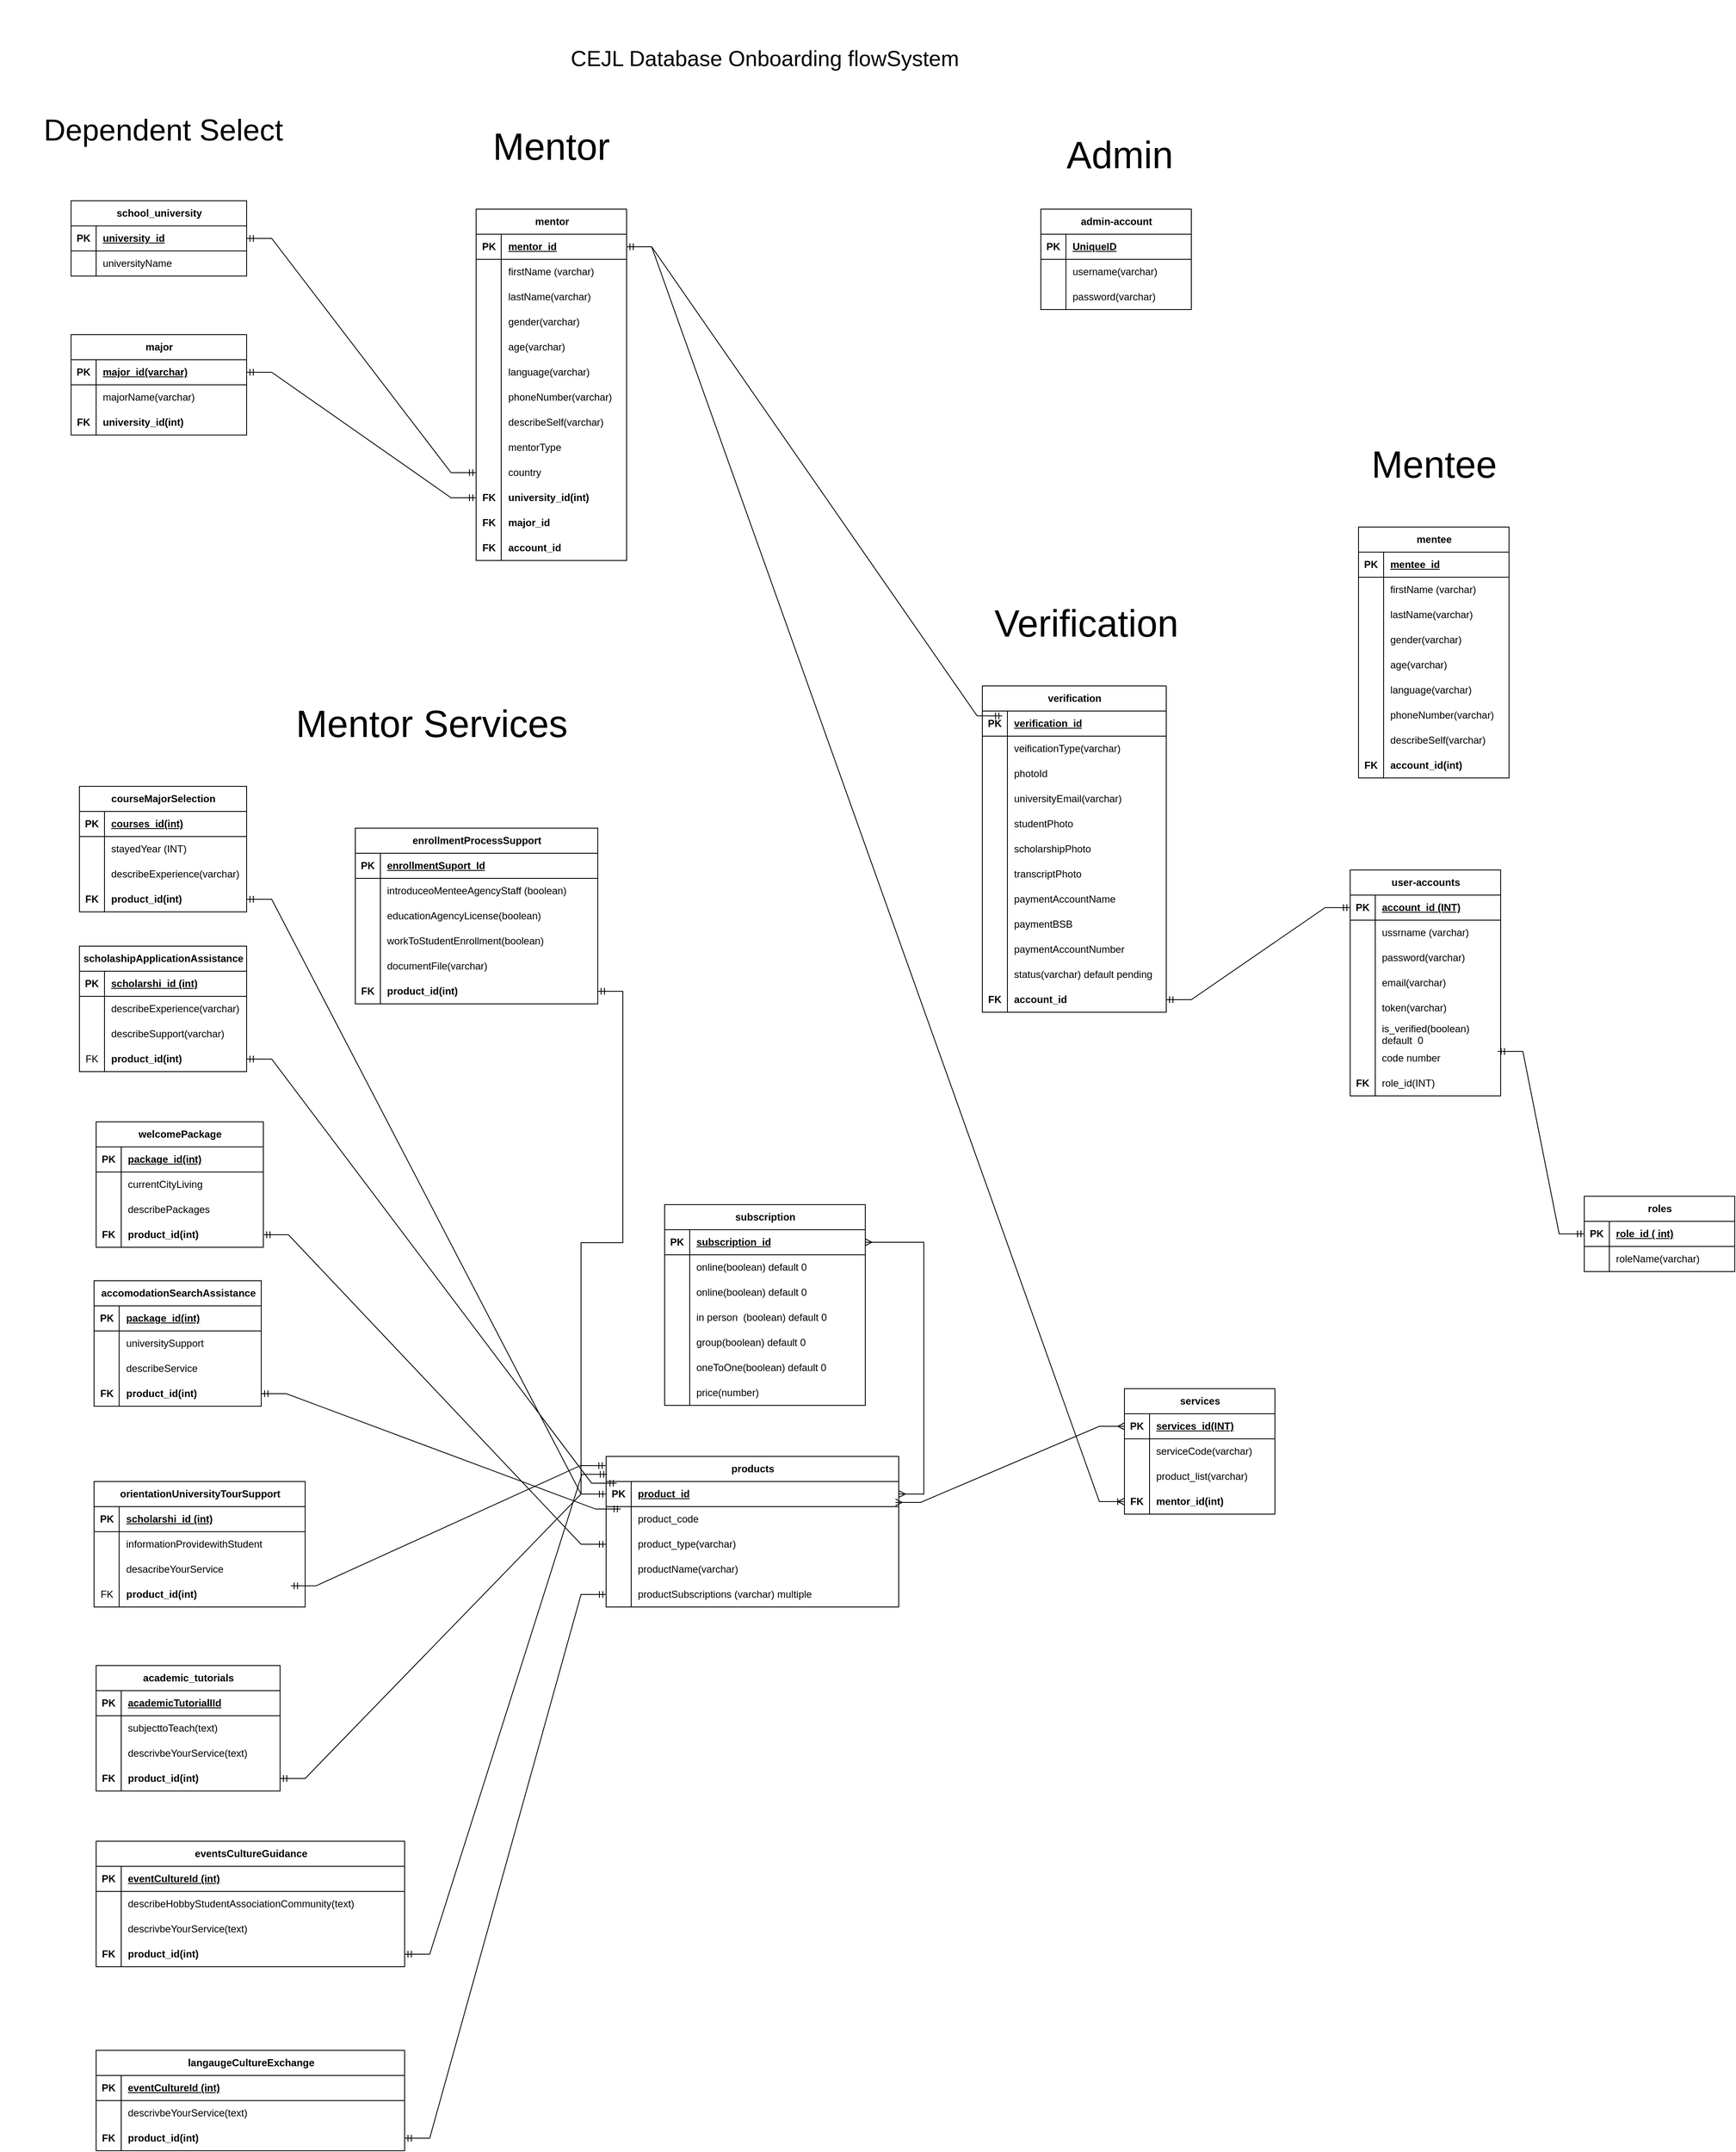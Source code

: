 <mxfile version="24.7.17">
  <diagram name="Page-1" id="zeOQ5ZkrWCi6DsDfoFjn">
    <mxGraphModel dx="956" dy="520" grid="1" gridSize="10" guides="1" tooltips="1" connect="1" arrows="1" fold="1" page="1" pageScale="1" pageWidth="1250" pageHeight="2000" math="0" shadow="0">
      <root>
        <mxCell id="0" />
        <mxCell id="1" parent="0" />
        <mxCell id="RZ5Sz_H62wmbQMJFJsLc-1" value="&lt;font style=&quot;font-size: 26px;&quot;&gt;CEJL Database Onboarding flowSystem&lt;/font&gt;" style="text;html=1;align=center;verticalAlign=middle;whiteSpace=wrap;rounded=0;" parent="1" vertex="1">
          <mxGeometry x="750" y="10" width="480" height="140" as="geometry" />
        </mxCell>
        <mxCell id="RZ5Sz_H62wmbQMJFJsLc-2" value="user-accounts" style="shape=table;startSize=30;container=1;collapsible=1;childLayout=tableLayout;fixedRows=1;rowLines=0;fontStyle=1;align=center;resizeLast=1;html=1;" parent="1" vertex="1">
          <mxGeometry x="1690" y="1050" width="180" height="270" as="geometry" />
        </mxCell>
        <mxCell id="RZ5Sz_H62wmbQMJFJsLc-3" value="" style="shape=tableRow;horizontal=0;startSize=0;swimlaneHead=0;swimlaneBody=0;fillColor=none;collapsible=0;dropTarget=0;points=[[0,0.5],[1,0.5]];portConstraint=eastwest;top=0;left=0;right=0;bottom=1;" parent="RZ5Sz_H62wmbQMJFJsLc-2" vertex="1">
          <mxGeometry y="30" width="180" height="30" as="geometry" />
        </mxCell>
        <mxCell id="RZ5Sz_H62wmbQMJFJsLc-4" value="PK" style="shape=partialRectangle;connectable=0;fillColor=none;top=0;left=0;bottom=0;right=0;fontStyle=1;overflow=hidden;whiteSpace=wrap;html=1;" parent="RZ5Sz_H62wmbQMJFJsLc-3" vertex="1">
          <mxGeometry width="30" height="30" as="geometry">
            <mxRectangle width="30" height="30" as="alternateBounds" />
          </mxGeometry>
        </mxCell>
        <mxCell id="RZ5Sz_H62wmbQMJFJsLc-5" value="account_id (INT)" style="shape=partialRectangle;connectable=0;fillColor=none;top=0;left=0;bottom=0;right=0;align=left;spacingLeft=6;fontStyle=5;overflow=hidden;whiteSpace=wrap;html=1;" parent="RZ5Sz_H62wmbQMJFJsLc-3" vertex="1">
          <mxGeometry x="30" width="150" height="30" as="geometry">
            <mxRectangle width="150" height="30" as="alternateBounds" />
          </mxGeometry>
        </mxCell>
        <mxCell id="RZ5Sz_H62wmbQMJFJsLc-6" value="" style="shape=tableRow;horizontal=0;startSize=0;swimlaneHead=0;swimlaneBody=0;fillColor=none;collapsible=0;dropTarget=0;points=[[0,0.5],[1,0.5]];portConstraint=eastwest;top=0;left=0;right=0;bottom=0;" parent="RZ5Sz_H62wmbQMJFJsLc-2" vertex="1">
          <mxGeometry y="60" width="180" height="30" as="geometry" />
        </mxCell>
        <mxCell id="RZ5Sz_H62wmbQMJFJsLc-7" value="" style="shape=partialRectangle;connectable=0;fillColor=none;top=0;left=0;bottom=0;right=0;editable=1;overflow=hidden;whiteSpace=wrap;html=1;" parent="RZ5Sz_H62wmbQMJFJsLc-6" vertex="1">
          <mxGeometry width="30" height="30" as="geometry">
            <mxRectangle width="30" height="30" as="alternateBounds" />
          </mxGeometry>
        </mxCell>
        <mxCell id="RZ5Sz_H62wmbQMJFJsLc-8" value="ussrname (varchar)" style="shape=partialRectangle;connectable=0;fillColor=none;top=0;left=0;bottom=0;right=0;align=left;spacingLeft=6;overflow=hidden;whiteSpace=wrap;html=1;" parent="RZ5Sz_H62wmbQMJFJsLc-6" vertex="1">
          <mxGeometry x="30" width="150" height="30" as="geometry">
            <mxRectangle width="150" height="30" as="alternateBounds" />
          </mxGeometry>
        </mxCell>
        <mxCell id="RZ5Sz_H62wmbQMJFJsLc-9" value="" style="shape=tableRow;horizontal=0;startSize=0;swimlaneHead=0;swimlaneBody=0;fillColor=none;collapsible=0;dropTarget=0;points=[[0,0.5],[1,0.5]];portConstraint=eastwest;top=0;left=0;right=0;bottom=0;" parent="RZ5Sz_H62wmbQMJFJsLc-2" vertex="1">
          <mxGeometry y="90" width="180" height="30" as="geometry" />
        </mxCell>
        <mxCell id="RZ5Sz_H62wmbQMJFJsLc-10" value="" style="shape=partialRectangle;connectable=0;fillColor=none;top=0;left=0;bottom=0;right=0;editable=1;overflow=hidden;whiteSpace=wrap;html=1;" parent="RZ5Sz_H62wmbQMJFJsLc-9" vertex="1">
          <mxGeometry width="30" height="30" as="geometry">
            <mxRectangle width="30" height="30" as="alternateBounds" />
          </mxGeometry>
        </mxCell>
        <mxCell id="RZ5Sz_H62wmbQMJFJsLc-11" value="password(varchar)" style="shape=partialRectangle;connectable=0;fillColor=none;top=0;left=0;bottom=0;right=0;align=left;spacingLeft=6;overflow=hidden;whiteSpace=wrap;html=1;" parent="RZ5Sz_H62wmbQMJFJsLc-9" vertex="1">
          <mxGeometry x="30" width="150" height="30" as="geometry">
            <mxRectangle width="150" height="30" as="alternateBounds" />
          </mxGeometry>
        </mxCell>
        <mxCell id="RZ5Sz_H62wmbQMJFJsLc-12" value="" style="shape=tableRow;horizontal=0;startSize=0;swimlaneHead=0;swimlaneBody=0;fillColor=none;collapsible=0;dropTarget=0;points=[[0,0.5],[1,0.5]];portConstraint=eastwest;top=0;left=0;right=0;bottom=0;" parent="RZ5Sz_H62wmbQMJFJsLc-2" vertex="1">
          <mxGeometry y="120" width="180" height="30" as="geometry" />
        </mxCell>
        <mxCell id="RZ5Sz_H62wmbQMJFJsLc-13" value="" style="shape=partialRectangle;connectable=0;fillColor=none;top=0;left=0;bottom=0;right=0;editable=1;overflow=hidden;whiteSpace=wrap;html=1;" parent="RZ5Sz_H62wmbQMJFJsLc-12" vertex="1">
          <mxGeometry width="30" height="30" as="geometry">
            <mxRectangle width="30" height="30" as="alternateBounds" />
          </mxGeometry>
        </mxCell>
        <mxCell id="RZ5Sz_H62wmbQMJFJsLc-14" value="email(varchar)" style="shape=partialRectangle;connectable=0;fillColor=none;top=0;left=0;bottom=0;right=0;align=left;spacingLeft=6;overflow=hidden;whiteSpace=wrap;html=1;" parent="RZ5Sz_H62wmbQMJFJsLc-12" vertex="1">
          <mxGeometry x="30" width="150" height="30" as="geometry">
            <mxRectangle width="150" height="30" as="alternateBounds" />
          </mxGeometry>
        </mxCell>
        <mxCell id="RZ5Sz_H62wmbQMJFJsLc-104" value="" style="shape=tableRow;horizontal=0;startSize=0;swimlaneHead=0;swimlaneBody=0;fillColor=none;collapsible=0;dropTarget=0;points=[[0,0.5],[1,0.5]];portConstraint=eastwest;top=0;left=0;right=0;bottom=0;" parent="RZ5Sz_H62wmbQMJFJsLc-2" vertex="1">
          <mxGeometry y="150" width="180" height="30" as="geometry" />
        </mxCell>
        <mxCell id="RZ5Sz_H62wmbQMJFJsLc-105" value="" style="shape=partialRectangle;connectable=0;fillColor=none;top=0;left=0;bottom=0;right=0;editable=1;overflow=hidden;whiteSpace=wrap;html=1;" parent="RZ5Sz_H62wmbQMJFJsLc-104" vertex="1">
          <mxGeometry width="30" height="30" as="geometry">
            <mxRectangle width="30" height="30" as="alternateBounds" />
          </mxGeometry>
        </mxCell>
        <mxCell id="RZ5Sz_H62wmbQMJFJsLc-106" value="token(varchar)" style="shape=partialRectangle;connectable=0;fillColor=none;top=0;left=0;bottom=0;right=0;align=left;spacingLeft=6;overflow=hidden;whiteSpace=wrap;html=1;" parent="RZ5Sz_H62wmbQMJFJsLc-104" vertex="1">
          <mxGeometry x="30" width="150" height="30" as="geometry">
            <mxRectangle width="150" height="30" as="alternateBounds" />
          </mxGeometry>
        </mxCell>
        <mxCell id="RZ5Sz_H62wmbQMJFJsLc-107" value="" style="shape=tableRow;horizontal=0;startSize=0;swimlaneHead=0;swimlaneBody=0;fillColor=none;collapsible=0;dropTarget=0;points=[[0,0.5],[1,0.5]];portConstraint=eastwest;top=0;left=0;right=0;bottom=0;" parent="RZ5Sz_H62wmbQMJFJsLc-2" vertex="1">
          <mxGeometry y="180" width="180" height="30" as="geometry" />
        </mxCell>
        <mxCell id="RZ5Sz_H62wmbQMJFJsLc-108" value="" style="shape=partialRectangle;connectable=0;fillColor=none;top=0;left=0;bottom=0;right=0;editable=1;overflow=hidden;whiteSpace=wrap;html=1;" parent="RZ5Sz_H62wmbQMJFJsLc-107" vertex="1">
          <mxGeometry width="30" height="30" as="geometry">
            <mxRectangle width="30" height="30" as="alternateBounds" />
          </mxGeometry>
        </mxCell>
        <mxCell id="RZ5Sz_H62wmbQMJFJsLc-109" value="is_verified(boolean) default&amp;nbsp; 0" style="shape=partialRectangle;connectable=0;fillColor=none;top=0;left=0;bottom=0;right=0;align=left;spacingLeft=6;overflow=hidden;whiteSpace=wrap;html=1;" parent="RZ5Sz_H62wmbQMJFJsLc-107" vertex="1">
          <mxGeometry x="30" width="150" height="30" as="geometry">
            <mxRectangle width="150" height="30" as="alternateBounds" />
          </mxGeometry>
        </mxCell>
        <mxCell id="RZ5Sz_H62wmbQMJFJsLc-110" value="" style="shape=tableRow;horizontal=0;startSize=0;swimlaneHead=0;swimlaneBody=0;fillColor=none;collapsible=0;dropTarget=0;points=[[0,0.5],[1,0.5]];portConstraint=eastwest;top=0;left=0;right=0;bottom=0;" parent="RZ5Sz_H62wmbQMJFJsLc-2" vertex="1">
          <mxGeometry y="210" width="180" height="30" as="geometry" />
        </mxCell>
        <mxCell id="RZ5Sz_H62wmbQMJFJsLc-111" value="" style="shape=partialRectangle;connectable=0;fillColor=none;top=0;left=0;bottom=0;right=0;editable=1;overflow=hidden;whiteSpace=wrap;html=1;" parent="RZ5Sz_H62wmbQMJFJsLc-110" vertex="1">
          <mxGeometry width="30" height="30" as="geometry">
            <mxRectangle width="30" height="30" as="alternateBounds" />
          </mxGeometry>
        </mxCell>
        <mxCell id="RZ5Sz_H62wmbQMJFJsLc-112" value="code number" style="shape=partialRectangle;connectable=0;fillColor=none;top=0;left=0;bottom=0;right=0;align=left;spacingLeft=6;overflow=hidden;whiteSpace=wrap;html=1;" parent="RZ5Sz_H62wmbQMJFJsLc-110" vertex="1">
          <mxGeometry x="30" width="150" height="30" as="geometry">
            <mxRectangle width="150" height="30" as="alternateBounds" />
          </mxGeometry>
        </mxCell>
        <mxCell id="RZ5Sz_H62wmbQMJFJsLc-461" value="" style="shape=tableRow;horizontal=0;startSize=0;swimlaneHead=0;swimlaneBody=0;fillColor=none;collapsible=0;dropTarget=0;points=[[0,0.5],[1,0.5]];portConstraint=eastwest;top=0;left=0;right=0;bottom=0;" parent="RZ5Sz_H62wmbQMJFJsLc-2" vertex="1">
          <mxGeometry y="240" width="180" height="30" as="geometry" />
        </mxCell>
        <mxCell id="RZ5Sz_H62wmbQMJFJsLc-462" value="&lt;b&gt;FK&lt;/b&gt;" style="shape=partialRectangle;connectable=0;fillColor=none;top=0;left=0;bottom=0;right=0;editable=1;overflow=hidden;whiteSpace=wrap;html=1;" parent="RZ5Sz_H62wmbQMJFJsLc-461" vertex="1">
          <mxGeometry width="30" height="30" as="geometry">
            <mxRectangle width="30" height="30" as="alternateBounds" />
          </mxGeometry>
        </mxCell>
        <mxCell id="RZ5Sz_H62wmbQMJFJsLc-463" value="role_id(INT)" style="shape=partialRectangle;connectable=0;fillColor=none;top=0;left=0;bottom=0;right=0;align=left;spacingLeft=6;overflow=hidden;whiteSpace=wrap;html=1;" parent="RZ5Sz_H62wmbQMJFJsLc-461" vertex="1">
          <mxGeometry x="30" width="150" height="30" as="geometry">
            <mxRectangle width="150" height="30" as="alternateBounds" />
          </mxGeometry>
        </mxCell>
        <mxCell id="RZ5Sz_H62wmbQMJFJsLc-15" value="mentor" style="shape=table;startSize=30;container=1;collapsible=1;childLayout=tableLayout;fixedRows=1;rowLines=0;fontStyle=1;align=center;resizeLast=1;html=1;" parent="1" vertex="1">
          <mxGeometry x="644.5" y="260" width="180" height="420" as="geometry" />
        </mxCell>
        <mxCell id="RZ5Sz_H62wmbQMJFJsLc-16" value="" style="shape=tableRow;horizontal=0;startSize=0;swimlaneHead=0;swimlaneBody=0;fillColor=none;collapsible=0;dropTarget=0;points=[[0,0.5],[1,0.5]];portConstraint=eastwest;top=0;left=0;right=0;bottom=1;" parent="RZ5Sz_H62wmbQMJFJsLc-15" vertex="1">
          <mxGeometry y="30" width="180" height="30" as="geometry" />
        </mxCell>
        <mxCell id="RZ5Sz_H62wmbQMJFJsLc-17" value="PK" style="shape=partialRectangle;connectable=0;fillColor=none;top=0;left=0;bottom=0;right=0;fontStyle=1;overflow=hidden;whiteSpace=wrap;html=1;" parent="RZ5Sz_H62wmbQMJFJsLc-16" vertex="1">
          <mxGeometry width="30" height="30" as="geometry">
            <mxRectangle width="30" height="30" as="alternateBounds" />
          </mxGeometry>
        </mxCell>
        <mxCell id="RZ5Sz_H62wmbQMJFJsLc-18" value="mentor_id" style="shape=partialRectangle;connectable=0;fillColor=none;top=0;left=0;bottom=0;right=0;align=left;spacingLeft=6;fontStyle=5;overflow=hidden;whiteSpace=wrap;html=1;" parent="RZ5Sz_H62wmbQMJFJsLc-16" vertex="1">
          <mxGeometry x="30" width="150" height="30" as="geometry">
            <mxRectangle width="150" height="30" as="alternateBounds" />
          </mxGeometry>
        </mxCell>
        <mxCell id="RZ5Sz_H62wmbQMJFJsLc-19" value="" style="shape=tableRow;horizontal=0;startSize=0;swimlaneHead=0;swimlaneBody=0;fillColor=none;collapsible=0;dropTarget=0;points=[[0,0.5],[1,0.5]];portConstraint=eastwest;top=0;left=0;right=0;bottom=0;" parent="RZ5Sz_H62wmbQMJFJsLc-15" vertex="1">
          <mxGeometry y="60" width="180" height="30" as="geometry" />
        </mxCell>
        <mxCell id="RZ5Sz_H62wmbQMJFJsLc-20" value="" style="shape=partialRectangle;connectable=0;fillColor=none;top=0;left=0;bottom=0;right=0;editable=1;overflow=hidden;whiteSpace=wrap;html=1;" parent="RZ5Sz_H62wmbQMJFJsLc-19" vertex="1">
          <mxGeometry width="30" height="30" as="geometry">
            <mxRectangle width="30" height="30" as="alternateBounds" />
          </mxGeometry>
        </mxCell>
        <mxCell id="RZ5Sz_H62wmbQMJFJsLc-21" value="firstName (varchar)" style="shape=partialRectangle;connectable=0;fillColor=none;top=0;left=0;bottom=0;right=0;align=left;spacingLeft=6;overflow=hidden;whiteSpace=wrap;html=1;" parent="RZ5Sz_H62wmbQMJFJsLc-19" vertex="1">
          <mxGeometry x="30" width="150" height="30" as="geometry">
            <mxRectangle width="150" height="30" as="alternateBounds" />
          </mxGeometry>
        </mxCell>
        <mxCell id="RZ5Sz_H62wmbQMJFJsLc-22" value="" style="shape=tableRow;horizontal=0;startSize=0;swimlaneHead=0;swimlaneBody=0;fillColor=none;collapsible=0;dropTarget=0;points=[[0,0.5],[1,0.5]];portConstraint=eastwest;top=0;left=0;right=0;bottom=0;" parent="RZ5Sz_H62wmbQMJFJsLc-15" vertex="1">
          <mxGeometry y="90" width="180" height="30" as="geometry" />
        </mxCell>
        <mxCell id="RZ5Sz_H62wmbQMJFJsLc-23" value="" style="shape=partialRectangle;connectable=0;fillColor=none;top=0;left=0;bottom=0;right=0;editable=1;overflow=hidden;whiteSpace=wrap;html=1;" parent="RZ5Sz_H62wmbQMJFJsLc-22" vertex="1">
          <mxGeometry width="30" height="30" as="geometry">
            <mxRectangle width="30" height="30" as="alternateBounds" />
          </mxGeometry>
        </mxCell>
        <mxCell id="RZ5Sz_H62wmbQMJFJsLc-24" value="lastName(varchar)" style="shape=partialRectangle;connectable=0;fillColor=none;top=0;left=0;bottom=0;right=0;align=left;spacingLeft=6;overflow=hidden;whiteSpace=wrap;html=1;" parent="RZ5Sz_H62wmbQMJFJsLc-22" vertex="1">
          <mxGeometry x="30" width="150" height="30" as="geometry">
            <mxRectangle width="150" height="30" as="alternateBounds" />
          </mxGeometry>
        </mxCell>
        <mxCell id="RZ5Sz_H62wmbQMJFJsLc-25" value="" style="shape=tableRow;horizontal=0;startSize=0;swimlaneHead=0;swimlaneBody=0;fillColor=none;collapsible=0;dropTarget=0;points=[[0,0.5],[1,0.5]];portConstraint=eastwest;top=0;left=0;right=0;bottom=0;" parent="RZ5Sz_H62wmbQMJFJsLc-15" vertex="1">
          <mxGeometry y="120" width="180" height="30" as="geometry" />
        </mxCell>
        <mxCell id="RZ5Sz_H62wmbQMJFJsLc-26" value="" style="shape=partialRectangle;connectable=0;fillColor=none;top=0;left=0;bottom=0;right=0;editable=1;overflow=hidden;whiteSpace=wrap;html=1;" parent="RZ5Sz_H62wmbQMJFJsLc-25" vertex="1">
          <mxGeometry width="30" height="30" as="geometry">
            <mxRectangle width="30" height="30" as="alternateBounds" />
          </mxGeometry>
        </mxCell>
        <mxCell id="RZ5Sz_H62wmbQMJFJsLc-27" value="gender(varchar)" style="shape=partialRectangle;connectable=0;fillColor=none;top=0;left=0;bottom=0;right=0;align=left;spacingLeft=6;overflow=hidden;whiteSpace=wrap;html=1;" parent="RZ5Sz_H62wmbQMJFJsLc-25" vertex="1">
          <mxGeometry x="30" width="150" height="30" as="geometry">
            <mxRectangle width="150" height="30" as="alternateBounds" />
          </mxGeometry>
        </mxCell>
        <mxCell id="RZ5Sz_H62wmbQMJFJsLc-148" value="" style="shape=tableRow;horizontal=0;startSize=0;swimlaneHead=0;swimlaneBody=0;fillColor=none;collapsible=0;dropTarget=0;points=[[0,0.5],[1,0.5]];portConstraint=eastwest;top=0;left=0;right=0;bottom=0;" parent="RZ5Sz_H62wmbQMJFJsLc-15" vertex="1">
          <mxGeometry y="150" width="180" height="30" as="geometry" />
        </mxCell>
        <mxCell id="RZ5Sz_H62wmbQMJFJsLc-149" value="" style="shape=partialRectangle;connectable=0;fillColor=none;top=0;left=0;bottom=0;right=0;editable=1;overflow=hidden;whiteSpace=wrap;html=1;" parent="RZ5Sz_H62wmbQMJFJsLc-148" vertex="1">
          <mxGeometry width="30" height="30" as="geometry">
            <mxRectangle width="30" height="30" as="alternateBounds" />
          </mxGeometry>
        </mxCell>
        <mxCell id="RZ5Sz_H62wmbQMJFJsLc-150" value="age(varchar)" style="shape=partialRectangle;connectable=0;fillColor=none;top=0;left=0;bottom=0;right=0;align=left;spacingLeft=6;overflow=hidden;whiteSpace=wrap;html=1;" parent="RZ5Sz_H62wmbQMJFJsLc-148" vertex="1">
          <mxGeometry x="30" width="150" height="30" as="geometry">
            <mxRectangle width="150" height="30" as="alternateBounds" />
          </mxGeometry>
        </mxCell>
        <mxCell id="RZ5Sz_H62wmbQMJFJsLc-151" value="" style="shape=tableRow;horizontal=0;startSize=0;swimlaneHead=0;swimlaneBody=0;fillColor=none;collapsible=0;dropTarget=0;points=[[0,0.5],[1,0.5]];portConstraint=eastwest;top=0;left=0;right=0;bottom=0;" parent="RZ5Sz_H62wmbQMJFJsLc-15" vertex="1">
          <mxGeometry y="180" width="180" height="30" as="geometry" />
        </mxCell>
        <mxCell id="RZ5Sz_H62wmbQMJFJsLc-152" value="" style="shape=partialRectangle;connectable=0;fillColor=none;top=0;left=0;bottom=0;right=0;editable=1;overflow=hidden;whiteSpace=wrap;html=1;" parent="RZ5Sz_H62wmbQMJFJsLc-151" vertex="1">
          <mxGeometry width="30" height="30" as="geometry">
            <mxRectangle width="30" height="30" as="alternateBounds" />
          </mxGeometry>
        </mxCell>
        <mxCell id="RZ5Sz_H62wmbQMJFJsLc-153" value="language(varchar)" style="shape=partialRectangle;connectable=0;fillColor=none;top=0;left=0;bottom=0;right=0;align=left;spacingLeft=6;overflow=hidden;whiteSpace=wrap;html=1;" parent="RZ5Sz_H62wmbQMJFJsLc-151" vertex="1">
          <mxGeometry x="30" width="150" height="30" as="geometry">
            <mxRectangle width="150" height="30" as="alternateBounds" />
          </mxGeometry>
        </mxCell>
        <mxCell id="RZ5Sz_H62wmbQMJFJsLc-154" value="" style="shape=tableRow;horizontal=0;startSize=0;swimlaneHead=0;swimlaneBody=0;fillColor=none;collapsible=0;dropTarget=0;points=[[0,0.5],[1,0.5]];portConstraint=eastwest;top=0;left=0;right=0;bottom=0;" parent="RZ5Sz_H62wmbQMJFJsLc-15" vertex="1">
          <mxGeometry y="210" width="180" height="30" as="geometry" />
        </mxCell>
        <mxCell id="RZ5Sz_H62wmbQMJFJsLc-155" value="" style="shape=partialRectangle;connectable=0;fillColor=none;top=0;left=0;bottom=0;right=0;editable=1;overflow=hidden;whiteSpace=wrap;html=1;" parent="RZ5Sz_H62wmbQMJFJsLc-154" vertex="1">
          <mxGeometry width="30" height="30" as="geometry">
            <mxRectangle width="30" height="30" as="alternateBounds" />
          </mxGeometry>
        </mxCell>
        <mxCell id="RZ5Sz_H62wmbQMJFJsLc-156" value="phoneNumber(varchar)" style="shape=partialRectangle;connectable=0;fillColor=none;top=0;left=0;bottom=0;right=0;align=left;spacingLeft=6;overflow=hidden;whiteSpace=wrap;html=1;" parent="RZ5Sz_H62wmbQMJFJsLc-154" vertex="1">
          <mxGeometry x="30" width="150" height="30" as="geometry">
            <mxRectangle width="150" height="30" as="alternateBounds" />
          </mxGeometry>
        </mxCell>
        <mxCell id="RZ5Sz_H62wmbQMJFJsLc-157" value="" style="shape=tableRow;horizontal=0;startSize=0;swimlaneHead=0;swimlaneBody=0;fillColor=none;collapsible=0;dropTarget=0;points=[[0,0.5],[1,0.5]];portConstraint=eastwest;top=0;left=0;right=0;bottom=0;" parent="RZ5Sz_H62wmbQMJFJsLc-15" vertex="1">
          <mxGeometry y="240" width="180" height="30" as="geometry" />
        </mxCell>
        <mxCell id="RZ5Sz_H62wmbQMJFJsLc-158" value="" style="shape=partialRectangle;connectable=0;fillColor=none;top=0;left=0;bottom=0;right=0;editable=1;overflow=hidden;whiteSpace=wrap;html=1;" parent="RZ5Sz_H62wmbQMJFJsLc-157" vertex="1">
          <mxGeometry width="30" height="30" as="geometry">
            <mxRectangle width="30" height="30" as="alternateBounds" />
          </mxGeometry>
        </mxCell>
        <mxCell id="RZ5Sz_H62wmbQMJFJsLc-159" value="describeSelf(varchar)" style="shape=partialRectangle;connectable=0;fillColor=none;top=0;left=0;bottom=0;right=0;align=left;spacingLeft=6;overflow=hidden;whiteSpace=wrap;html=1;" parent="RZ5Sz_H62wmbQMJFJsLc-157" vertex="1">
          <mxGeometry x="30" width="150" height="30" as="geometry">
            <mxRectangle width="150" height="30" as="alternateBounds" />
          </mxGeometry>
        </mxCell>
        <mxCell id="RZ5Sz_H62wmbQMJFJsLc-163" value="" style="shape=tableRow;horizontal=0;startSize=0;swimlaneHead=0;swimlaneBody=0;fillColor=none;collapsible=0;dropTarget=0;points=[[0,0.5],[1,0.5]];portConstraint=eastwest;top=0;left=0;right=0;bottom=0;" parent="RZ5Sz_H62wmbQMJFJsLc-15" vertex="1">
          <mxGeometry y="270" width="180" height="30" as="geometry" />
        </mxCell>
        <mxCell id="RZ5Sz_H62wmbQMJFJsLc-164" value="" style="shape=partialRectangle;connectable=0;fillColor=none;top=0;left=0;bottom=0;right=0;editable=1;overflow=hidden;whiteSpace=wrap;html=1;" parent="RZ5Sz_H62wmbQMJFJsLc-163" vertex="1">
          <mxGeometry width="30" height="30" as="geometry">
            <mxRectangle width="30" height="30" as="alternateBounds" />
          </mxGeometry>
        </mxCell>
        <mxCell id="RZ5Sz_H62wmbQMJFJsLc-165" value="mentorType" style="shape=partialRectangle;connectable=0;fillColor=none;top=0;left=0;bottom=0;right=0;align=left;spacingLeft=6;overflow=hidden;whiteSpace=wrap;html=1;" parent="RZ5Sz_H62wmbQMJFJsLc-163" vertex="1">
          <mxGeometry x="30" width="150" height="30" as="geometry">
            <mxRectangle width="150" height="30" as="alternateBounds" />
          </mxGeometry>
        </mxCell>
        <mxCell id="RZ5Sz_H62wmbQMJFJsLc-166" value="" style="shape=tableRow;horizontal=0;startSize=0;swimlaneHead=0;swimlaneBody=0;fillColor=none;collapsible=0;dropTarget=0;points=[[0,0.5],[1,0.5]];portConstraint=eastwest;top=0;left=0;right=0;bottom=0;" parent="RZ5Sz_H62wmbQMJFJsLc-15" vertex="1">
          <mxGeometry y="300" width="180" height="30" as="geometry" />
        </mxCell>
        <mxCell id="RZ5Sz_H62wmbQMJFJsLc-167" value="" style="shape=partialRectangle;connectable=0;fillColor=none;top=0;left=0;bottom=0;right=0;editable=1;overflow=hidden;whiteSpace=wrap;html=1;" parent="RZ5Sz_H62wmbQMJFJsLc-166" vertex="1">
          <mxGeometry width="30" height="30" as="geometry">
            <mxRectangle width="30" height="30" as="alternateBounds" />
          </mxGeometry>
        </mxCell>
        <mxCell id="RZ5Sz_H62wmbQMJFJsLc-168" value="country" style="shape=partialRectangle;connectable=0;fillColor=none;top=0;left=0;bottom=0;right=0;align=left;spacingLeft=6;overflow=hidden;whiteSpace=wrap;html=1;" parent="RZ5Sz_H62wmbQMJFJsLc-166" vertex="1">
          <mxGeometry x="30" width="150" height="30" as="geometry">
            <mxRectangle width="150" height="30" as="alternateBounds" />
          </mxGeometry>
        </mxCell>
        <mxCell id="RZ5Sz_H62wmbQMJFJsLc-169" value="" style="shape=tableRow;horizontal=0;startSize=0;swimlaneHead=0;swimlaneBody=0;fillColor=none;collapsible=0;dropTarget=0;points=[[0,0.5],[1,0.5]];portConstraint=eastwest;top=0;left=0;right=0;bottom=0;" parent="RZ5Sz_H62wmbQMJFJsLc-15" vertex="1">
          <mxGeometry y="330" width="180" height="30" as="geometry" />
        </mxCell>
        <mxCell id="RZ5Sz_H62wmbQMJFJsLc-170" value="&lt;b&gt;FK&lt;/b&gt;" style="shape=partialRectangle;connectable=0;fillColor=none;top=0;left=0;bottom=0;right=0;editable=1;overflow=hidden;whiteSpace=wrap;html=1;" parent="RZ5Sz_H62wmbQMJFJsLc-169" vertex="1">
          <mxGeometry width="30" height="30" as="geometry">
            <mxRectangle width="30" height="30" as="alternateBounds" />
          </mxGeometry>
        </mxCell>
        <mxCell id="RZ5Sz_H62wmbQMJFJsLc-171" value="&lt;b&gt;university_id(int)&lt;/b&gt;" style="shape=partialRectangle;connectable=0;fillColor=none;top=0;left=0;bottom=0;right=0;align=left;spacingLeft=6;overflow=hidden;whiteSpace=wrap;html=1;" parent="RZ5Sz_H62wmbQMJFJsLc-169" vertex="1">
          <mxGeometry x="30" width="150" height="30" as="geometry">
            <mxRectangle width="150" height="30" as="alternateBounds" />
          </mxGeometry>
        </mxCell>
        <mxCell id="RZ5Sz_H62wmbQMJFJsLc-457" value="" style="shape=tableRow;horizontal=0;startSize=0;swimlaneHead=0;swimlaneBody=0;fillColor=none;collapsible=0;dropTarget=0;points=[[0,0.5],[1,0.5]];portConstraint=eastwest;top=0;left=0;right=0;bottom=0;" parent="RZ5Sz_H62wmbQMJFJsLc-15" vertex="1">
          <mxGeometry y="360" width="180" height="30" as="geometry" />
        </mxCell>
        <mxCell id="RZ5Sz_H62wmbQMJFJsLc-458" value="&lt;b&gt;FK&lt;/b&gt;" style="shape=partialRectangle;connectable=0;fillColor=none;top=0;left=0;bottom=0;right=0;editable=1;overflow=hidden;whiteSpace=wrap;html=1;" parent="RZ5Sz_H62wmbQMJFJsLc-457" vertex="1">
          <mxGeometry width="30" height="30" as="geometry">
            <mxRectangle width="30" height="30" as="alternateBounds" />
          </mxGeometry>
        </mxCell>
        <mxCell id="RZ5Sz_H62wmbQMJFJsLc-459" value="&lt;b&gt;major_id&lt;/b&gt;" style="shape=partialRectangle;connectable=0;fillColor=none;top=0;left=0;bottom=0;right=0;align=left;spacingLeft=6;overflow=hidden;whiteSpace=wrap;html=1;" parent="RZ5Sz_H62wmbQMJFJsLc-457" vertex="1">
          <mxGeometry x="30" width="150" height="30" as="geometry">
            <mxRectangle width="150" height="30" as="alternateBounds" />
          </mxGeometry>
        </mxCell>
        <mxCell id="9OASYXAIkwBc61nFA2aZ-4" value="" style="shape=tableRow;horizontal=0;startSize=0;swimlaneHead=0;swimlaneBody=0;fillColor=none;collapsible=0;dropTarget=0;points=[[0,0.5],[1,0.5]];portConstraint=eastwest;top=0;left=0;right=0;bottom=0;" vertex="1" parent="RZ5Sz_H62wmbQMJFJsLc-15">
          <mxGeometry y="390" width="180" height="30" as="geometry" />
        </mxCell>
        <mxCell id="9OASYXAIkwBc61nFA2aZ-5" value="&lt;b&gt;FK&lt;/b&gt;" style="shape=partialRectangle;connectable=0;fillColor=none;top=0;left=0;bottom=0;right=0;editable=1;overflow=hidden;whiteSpace=wrap;html=1;" vertex="1" parent="9OASYXAIkwBc61nFA2aZ-4">
          <mxGeometry width="30" height="30" as="geometry">
            <mxRectangle width="30" height="30" as="alternateBounds" />
          </mxGeometry>
        </mxCell>
        <mxCell id="9OASYXAIkwBc61nFA2aZ-6" value="&lt;b&gt;account_id&lt;/b&gt;" style="shape=partialRectangle;connectable=0;fillColor=none;top=0;left=0;bottom=0;right=0;align=left;spacingLeft=6;overflow=hidden;whiteSpace=wrap;html=1;" vertex="1" parent="9OASYXAIkwBc61nFA2aZ-4">
          <mxGeometry x="30" width="150" height="30" as="geometry">
            <mxRectangle width="150" height="30" as="alternateBounds" />
          </mxGeometry>
        </mxCell>
        <mxCell id="RZ5Sz_H62wmbQMJFJsLc-65" value="services" style="shape=table;startSize=30;container=1;collapsible=1;childLayout=tableLayout;fixedRows=1;rowLines=0;fontStyle=1;align=center;resizeLast=1;html=1;" parent="1" vertex="1">
          <mxGeometry x="1420" y="1670" width="180" height="150" as="geometry" />
        </mxCell>
        <mxCell id="RZ5Sz_H62wmbQMJFJsLc-66" value="" style="shape=tableRow;horizontal=0;startSize=0;swimlaneHead=0;swimlaneBody=0;fillColor=none;collapsible=0;dropTarget=0;points=[[0,0.5],[1,0.5]];portConstraint=eastwest;top=0;left=0;right=0;bottom=1;" parent="RZ5Sz_H62wmbQMJFJsLc-65" vertex="1">
          <mxGeometry y="30" width="180" height="30" as="geometry" />
        </mxCell>
        <mxCell id="RZ5Sz_H62wmbQMJFJsLc-67" value="PK" style="shape=partialRectangle;connectable=0;fillColor=none;top=0;left=0;bottom=0;right=0;fontStyle=1;overflow=hidden;whiteSpace=wrap;html=1;" parent="RZ5Sz_H62wmbQMJFJsLc-66" vertex="1">
          <mxGeometry width="30" height="30" as="geometry">
            <mxRectangle width="30" height="30" as="alternateBounds" />
          </mxGeometry>
        </mxCell>
        <mxCell id="RZ5Sz_H62wmbQMJFJsLc-68" value="services_id(INT)" style="shape=partialRectangle;connectable=0;fillColor=none;top=0;left=0;bottom=0;right=0;align=left;spacingLeft=6;fontStyle=5;overflow=hidden;whiteSpace=wrap;html=1;" parent="RZ5Sz_H62wmbQMJFJsLc-66" vertex="1">
          <mxGeometry x="30" width="150" height="30" as="geometry">
            <mxRectangle width="150" height="30" as="alternateBounds" />
          </mxGeometry>
        </mxCell>
        <mxCell id="RZ5Sz_H62wmbQMJFJsLc-69" value="" style="shape=tableRow;horizontal=0;startSize=0;swimlaneHead=0;swimlaneBody=0;fillColor=none;collapsible=0;dropTarget=0;points=[[0,0.5],[1,0.5]];portConstraint=eastwest;top=0;left=0;right=0;bottom=0;" parent="RZ5Sz_H62wmbQMJFJsLc-65" vertex="1">
          <mxGeometry y="60" width="180" height="30" as="geometry" />
        </mxCell>
        <mxCell id="RZ5Sz_H62wmbQMJFJsLc-70" value="" style="shape=partialRectangle;connectable=0;fillColor=none;top=0;left=0;bottom=0;right=0;editable=1;overflow=hidden;whiteSpace=wrap;html=1;" parent="RZ5Sz_H62wmbQMJFJsLc-69" vertex="1">
          <mxGeometry width="30" height="30" as="geometry">
            <mxRectangle width="30" height="30" as="alternateBounds" />
          </mxGeometry>
        </mxCell>
        <mxCell id="RZ5Sz_H62wmbQMJFJsLc-71" value="serviceCode(varchar)" style="shape=partialRectangle;connectable=0;fillColor=none;top=0;left=0;bottom=0;right=0;align=left;spacingLeft=6;overflow=hidden;whiteSpace=wrap;html=1;" parent="RZ5Sz_H62wmbQMJFJsLc-69" vertex="1">
          <mxGeometry x="30" width="150" height="30" as="geometry">
            <mxRectangle width="150" height="30" as="alternateBounds" />
          </mxGeometry>
        </mxCell>
        <mxCell id="RZ5Sz_H62wmbQMJFJsLc-72" value="" style="shape=tableRow;horizontal=0;startSize=0;swimlaneHead=0;swimlaneBody=0;fillColor=none;collapsible=0;dropTarget=0;points=[[0,0.5],[1,0.5]];portConstraint=eastwest;top=0;left=0;right=0;bottom=0;" parent="RZ5Sz_H62wmbQMJFJsLc-65" vertex="1">
          <mxGeometry y="90" width="180" height="30" as="geometry" />
        </mxCell>
        <mxCell id="RZ5Sz_H62wmbQMJFJsLc-73" value="" style="shape=partialRectangle;connectable=0;fillColor=none;top=0;left=0;bottom=0;right=0;editable=1;overflow=hidden;whiteSpace=wrap;html=1;" parent="RZ5Sz_H62wmbQMJFJsLc-72" vertex="1">
          <mxGeometry width="30" height="30" as="geometry">
            <mxRectangle width="30" height="30" as="alternateBounds" />
          </mxGeometry>
        </mxCell>
        <mxCell id="RZ5Sz_H62wmbQMJFJsLc-74" value="product_list(varchar)" style="shape=partialRectangle;connectable=0;fillColor=none;top=0;left=0;bottom=0;right=0;align=left;spacingLeft=6;overflow=hidden;whiteSpace=wrap;html=1;" parent="RZ5Sz_H62wmbQMJFJsLc-72" vertex="1">
          <mxGeometry x="30" width="150" height="30" as="geometry">
            <mxRectangle width="150" height="30" as="alternateBounds" />
          </mxGeometry>
        </mxCell>
        <mxCell id="RZ5Sz_H62wmbQMJFJsLc-75" value="" style="shape=tableRow;horizontal=0;startSize=0;swimlaneHead=0;swimlaneBody=0;fillColor=none;collapsible=0;dropTarget=0;points=[[0,0.5],[1,0.5]];portConstraint=eastwest;top=0;left=0;right=0;bottom=0;" parent="RZ5Sz_H62wmbQMJFJsLc-65" vertex="1">
          <mxGeometry y="120" width="180" height="30" as="geometry" />
        </mxCell>
        <mxCell id="RZ5Sz_H62wmbQMJFJsLc-76" value="&lt;b&gt;FK&lt;/b&gt;" style="shape=partialRectangle;connectable=0;fillColor=none;top=0;left=0;bottom=0;right=0;editable=1;overflow=hidden;whiteSpace=wrap;html=1;" parent="RZ5Sz_H62wmbQMJFJsLc-75" vertex="1">
          <mxGeometry width="30" height="30" as="geometry">
            <mxRectangle width="30" height="30" as="alternateBounds" />
          </mxGeometry>
        </mxCell>
        <mxCell id="RZ5Sz_H62wmbQMJFJsLc-77" value="&lt;b&gt;mentor_id(int)&lt;/b&gt;" style="shape=partialRectangle;connectable=0;fillColor=none;top=0;left=0;bottom=0;right=0;align=left;spacingLeft=6;overflow=hidden;whiteSpace=wrap;html=1;" parent="RZ5Sz_H62wmbQMJFJsLc-75" vertex="1">
          <mxGeometry x="30" width="150" height="30" as="geometry">
            <mxRectangle width="150" height="30" as="alternateBounds" />
          </mxGeometry>
        </mxCell>
        <mxCell id="RZ5Sz_H62wmbQMJFJsLc-78" value="roles" style="shape=table;startSize=30;container=1;collapsible=1;childLayout=tableLayout;fixedRows=1;rowLines=0;fontStyle=1;align=center;resizeLast=1;html=1;" parent="1" vertex="1">
          <mxGeometry x="1970" y="1440" width="180" height="90" as="geometry" />
        </mxCell>
        <mxCell id="RZ5Sz_H62wmbQMJFJsLc-79" value="" style="shape=tableRow;horizontal=0;startSize=0;swimlaneHead=0;swimlaneBody=0;fillColor=none;collapsible=0;dropTarget=0;points=[[0,0.5],[1,0.5]];portConstraint=eastwest;top=0;left=0;right=0;bottom=1;" parent="RZ5Sz_H62wmbQMJFJsLc-78" vertex="1">
          <mxGeometry y="30" width="180" height="30" as="geometry" />
        </mxCell>
        <mxCell id="RZ5Sz_H62wmbQMJFJsLc-80" value="PK" style="shape=partialRectangle;connectable=0;fillColor=none;top=0;left=0;bottom=0;right=0;fontStyle=1;overflow=hidden;whiteSpace=wrap;html=1;" parent="RZ5Sz_H62wmbQMJFJsLc-79" vertex="1">
          <mxGeometry width="30" height="30" as="geometry">
            <mxRectangle width="30" height="30" as="alternateBounds" />
          </mxGeometry>
        </mxCell>
        <mxCell id="RZ5Sz_H62wmbQMJFJsLc-81" value="role_id ( int)" style="shape=partialRectangle;connectable=0;fillColor=none;top=0;left=0;bottom=0;right=0;align=left;spacingLeft=6;fontStyle=5;overflow=hidden;whiteSpace=wrap;html=1;" parent="RZ5Sz_H62wmbQMJFJsLc-79" vertex="1">
          <mxGeometry x="30" width="150" height="30" as="geometry">
            <mxRectangle width="150" height="30" as="alternateBounds" />
          </mxGeometry>
        </mxCell>
        <mxCell id="RZ5Sz_H62wmbQMJFJsLc-82" value="" style="shape=tableRow;horizontal=0;startSize=0;swimlaneHead=0;swimlaneBody=0;fillColor=none;collapsible=0;dropTarget=0;points=[[0,0.5],[1,0.5]];portConstraint=eastwest;top=0;left=0;right=0;bottom=0;" parent="RZ5Sz_H62wmbQMJFJsLc-78" vertex="1">
          <mxGeometry y="60" width="180" height="30" as="geometry" />
        </mxCell>
        <mxCell id="RZ5Sz_H62wmbQMJFJsLc-83" value="" style="shape=partialRectangle;connectable=0;fillColor=none;top=0;left=0;bottom=0;right=0;editable=1;overflow=hidden;whiteSpace=wrap;html=1;" parent="RZ5Sz_H62wmbQMJFJsLc-82" vertex="1">
          <mxGeometry width="30" height="30" as="geometry">
            <mxRectangle width="30" height="30" as="alternateBounds" />
          </mxGeometry>
        </mxCell>
        <mxCell id="RZ5Sz_H62wmbQMJFJsLc-84" value="roleName(varchar)" style="shape=partialRectangle;connectable=0;fillColor=none;top=0;left=0;bottom=0;right=0;align=left;spacingLeft=6;overflow=hidden;whiteSpace=wrap;html=1;" parent="RZ5Sz_H62wmbQMJFJsLc-82" vertex="1">
          <mxGeometry x="30" width="150" height="30" as="geometry">
            <mxRectangle width="150" height="30" as="alternateBounds" />
          </mxGeometry>
        </mxCell>
        <mxCell id="RZ5Sz_H62wmbQMJFJsLc-91" value="admin-account" style="shape=table;startSize=30;container=1;collapsible=1;childLayout=tableLayout;fixedRows=1;rowLines=0;fontStyle=1;align=center;resizeLast=1;html=1;" parent="1" vertex="1">
          <mxGeometry x="1320" y="260" width="180" height="120" as="geometry" />
        </mxCell>
        <mxCell id="RZ5Sz_H62wmbQMJFJsLc-92" value="" style="shape=tableRow;horizontal=0;startSize=0;swimlaneHead=0;swimlaneBody=0;fillColor=none;collapsible=0;dropTarget=0;points=[[0,0.5],[1,0.5]];portConstraint=eastwest;top=0;left=0;right=0;bottom=1;" parent="RZ5Sz_H62wmbQMJFJsLc-91" vertex="1">
          <mxGeometry y="30" width="180" height="30" as="geometry" />
        </mxCell>
        <mxCell id="RZ5Sz_H62wmbQMJFJsLc-93" value="PK" style="shape=partialRectangle;connectable=0;fillColor=none;top=0;left=0;bottom=0;right=0;fontStyle=1;overflow=hidden;whiteSpace=wrap;html=1;" parent="RZ5Sz_H62wmbQMJFJsLc-92" vertex="1">
          <mxGeometry width="30" height="30" as="geometry">
            <mxRectangle width="30" height="30" as="alternateBounds" />
          </mxGeometry>
        </mxCell>
        <mxCell id="RZ5Sz_H62wmbQMJFJsLc-94" value="UniqueID" style="shape=partialRectangle;connectable=0;fillColor=none;top=0;left=0;bottom=0;right=0;align=left;spacingLeft=6;fontStyle=5;overflow=hidden;whiteSpace=wrap;html=1;" parent="RZ5Sz_H62wmbQMJFJsLc-92" vertex="1">
          <mxGeometry x="30" width="150" height="30" as="geometry">
            <mxRectangle width="150" height="30" as="alternateBounds" />
          </mxGeometry>
        </mxCell>
        <mxCell id="RZ5Sz_H62wmbQMJFJsLc-95" value="" style="shape=tableRow;horizontal=0;startSize=0;swimlaneHead=0;swimlaneBody=0;fillColor=none;collapsible=0;dropTarget=0;points=[[0,0.5],[1,0.5]];portConstraint=eastwest;top=0;left=0;right=0;bottom=0;" parent="RZ5Sz_H62wmbQMJFJsLc-91" vertex="1">
          <mxGeometry y="60" width="180" height="30" as="geometry" />
        </mxCell>
        <mxCell id="RZ5Sz_H62wmbQMJFJsLc-96" value="" style="shape=partialRectangle;connectable=0;fillColor=none;top=0;left=0;bottom=0;right=0;editable=1;overflow=hidden;whiteSpace=wrap;html=1;" parent="RZ5Sz_H62wmbQMJFJsLc-95" vertex="1">
          <mxGeometry width="30" height="30" as="geometry">
            <mxRectangle width="30" height="30" as="alternateBounds" />
          </mxGeometry>
        </mxCell>
        <mxCell id="RZ5Sz_H62wmbQMJFJsLc-97" value="username(varchar)" style="shape=partialRectangle;connectable=0;fillColor=none;top=0;left=0;bottom=0;right=0;align=left;spacingLeft=6;overflow=hidden;whiteSpace=wrap;html=1;" parent="RZ5Sz_H62wmbQMJFJsLc-95" vertex="1">
          <mxGeometry x="30" width="150" height="30" as="geometry">
            <mxRectangle width="150" height="30" as="alternateBounds" />
          </mxGeometry>
        </mxCell>
        <mxCell id="RZ5Sz_H62wmbQMJFJsLc-98" value="" style="shape=tableRow;horizontal=0;startSize=0;swimlaneHead=0;swimlaneBody=0;fillColor=none;collapsible=0;dropTarget=0;points=[[0,0.5],[1,0.5]];portConstraint=eastwest;top=0;left=0;right=0;bottom=0;" parent="RZ5Sz_H62wmbQMJFJsLc-91" vertex="1">
          <mxGeometry y="90" width="180" height="30" as="geometry" />
        </mxCell>
        <mxCell id="RZ5Sz_H62wmbQMJFJsLc-99" value="" style="shape=partialRectangle;connectable=0;fillColor=none;top=0;left=0;bottom=0;right=0;editable=1;overflow=hidden;whiteSpace=wrap;html=1;" parent="RZ5Sz_H62wmbQMJFJsLc-98" vertex="1">
          <mxGeometry width="30" height="30" as="geometry">
            <mxRectangle width="30" height="30" as="alternateBounds" />
          </mxGeometry>
        </mxCell>
        <mxCell id="RZ5Sz_H62wmbQMJFJsLc-100" value="password(varchar)" style="shape=partialRectangle;connectable=0;fillColor=none;top=0;left=0;bottom=0;right=0;align=left;spacingLeft=6;overflow=hidden;whiteSpace=wrap;html=1;" parent="RZ5Sz_H62wmbQMJFJsLc-98" vertex="1">
          <mxGeometry x="30" width="150" height="30" as="geometry">
            <mxRectangle width="150" height="30" as="alternateBounds" />
          </mxGeometry>
        </mxCell>
        <mxCell id="RZ5Sz_H62wmbQMJFJsLc-113" value="" style="edgeStyle=entityRelationEdgeStyle;fontSize=12;html=1;endArrow=ERmandOne;startArrow=ERmandOne;rounded=0;entryX=0.981;entryY=0.231;entryDx=0;entryDy=0;entryPerimeter=0;" parent="1" source="RZ5Sz_H62wmbQMJFJsLc-79" target="RZ5Sz_H62wmbQMJFJsLc-110" edge="1">
          <mxGeometry width="100" height="100" relative="1" as="geometry">
            <mxPoint x="2221" y="1500" as="sourcePoint" />
            <mxPoint x="2240" y="1360" as="targetPoint" />
          </mxGeometry>
        </mxCell>
        <mxCell id="RZ5Sz_H62wmbQMJFJsLc-114" value="school_university" style="shape=table;startSize=30;container=1;collapsible=1;childLayout=tableLayout;fixedRows=1;rowLines=0;fontStyle=1;align=center;resizeLast=1;html=1;" parent="1" vertex="1">
          <mxGeometry x="160" y="250" width="210" height="90" as="geometry" />
        </mxCell>
        <mxCell id="RZ5Sz_H62wmbQMJFJsLc-115" value="" style="shape=tableRow;horizontal=0;startSize=0;swimlaneHead=0;swimlaneBody=0;fillColor=none;collapsible=0;dropTarget=0;points=[[0,0.5],[1,0.5]];portConstraint=eastwest;top=0;left=0;right=0;bottom=1;" parent="RZ5Sz_H62wmbQMJFJsLc-114" vertex="1">
          <mxGeometry y="30" width="210" height="30" as="geometry" />
        </mxCell>
        <mxCell id="RZ5Sz_H62wmbQMJFJsLc-116" value="PK" style="shape=partialRectangle;connectable=0;fillColor=none;top=0;left=0;bottom=0;right=0;fontStyle=1;overflow=hidden;whiteSpace=wrap;html=1;" parent="RZ5Sz_H62wmbQMJFJsLc-115" vertex="1">
          <mxGeometry width="30" height="30" as="geometry">
            <mxRectangle width="30" height="30" as="alternateBounds" />
          </mxGeometry>
        </mxCell>
        <mxCell id="RZ5Sz_H62wmbQMJFJsLc-117" value="university_id" style="shape=partialRectangle;connectable=0;fillColor=none;top=0;left=0;bottom=0;right=0;align=left;spacingLeft=6;fontStyle=5;overflow=hidden;whiteSpace=wrap;html=1;" parent="RZ5Sz_H62wmbQMJFJsLc-115" vertex="1">
          <mxGeometry x="30" width="180" height="30" as="geometry">
            <mxRectangle width="180" height="30" as="alternateBounds" />
          </mxGeometry>
        </mxCell>
        <mxCell id="RZ5Sz_H62wmbQMJFJsLc-118" value="" style="shape=tableRow;horizontal=0;startSize=0;swimlaneHead=0;swimlaneBody=0;fillColor=none;collapsible=0;dropTarget=0;points=[[0,0.5],[1,0.5]];portConstraint=eastwest;top=0;left=0;right=0;bottom=0;" parent="RZ5Sz_H62wmbQMJFJsLc-114" vertex="1">
          <mxGeometry y="60" width="210" height="30" as="geometry" />
        </mxCell>
        <mxCell id="RZ5Sz_H62wmbQMJFJsLc-119" value="" style="shape=partialRectangle;connectable=0;fillColor=none;top=0;left=0;bottom=0;right=0;editable=1;overflow=hidden;whiteSpace=wrap;html=1;" parent="RZ5Sz_H62wmbQMJFJsLc-118" vertex="1">
          <mxGeometry width="30" height="30" as="geometry">
            <mxRectangle width="30" height="30" as="alternateBounds" />
          </mxGeometry>
        </mxCell>
        <mxCell id="RZ5Sz_H62wmbQMJFJsLc-120" value="universityName" style="shape=partialRectangle;connectable=0;fillColor=none;top=0;left=0;bottom=0;right=0;align=left;spacingLeft=6;overflow=hidden;whiteSpace=wrap;html=1;" parent="RZ5Sz_H62wmbQMJFJsLc-118" vertex="1">
          <mxGeometry x="30" width="180" height="30" as="geometry">
            <mxRectangle width="180" height="30" as="alternateBounds" />
          </mxGeometry>
        </mxCell>
        <mxCell id="RZ5Sz_H62wmbQMJFJsLc-131" value="major" style="shape=table;startSize=30;container=1;collapsible=1;childLayout=tableLayout;fixedRows=1;rowLines=0;fontStyle=1;align=center;resizeLast=1;html=1;" parent="1" vertex="1">
          <mxGeometry x="160" y="410" width="210" height="120" as="geometry" />
        </mxCell>
        <mxCell id="RZ5Sz_H62wmbQMJFJsLc-132" value="" style="shape=tableRow;horizontal=0;startSize=0;swimlaneHead=0;swimlaneBody=0;fillColor=none;collapsible=0;dropTarget=0;points=[[0,0.5],[1,0.5]];portConstraint=eastwest;top=0;left=0;right=0;bottom=1;" parent="RZ5Sz_H62wmbQMJFJsLc-131" vertex="1">
          <mxGeometry y="30" width="210" height="30" as="geometry" />
        </mxCell>
        <mxCell id="RZ5Sz_H62wmbQMJFJsLc-133" value="PK" style="shape=partialRectangle;connectable=0;fillColor=none;top=0;left=0;bottom=0;right=0;fontStyle=1;overflow=hidden;whiteSpace=wrap;html=1;" parent="RZ5Sz_H62wmbQMJFJsLc-132" vertex="1">
          <mxGeometry width="30" height="30" as="geometry">
            <mxRectangle width="30" height="30" as="alternateBounds" />
          </mxGeometry>
        </mxCell>
        <mxCell id="RZ5Sz_H62wmbQMJFJsLc-134" value="major_id(varchar)" style="shape=partialRectangle;connectable=0;fillColor=none;top=0;left=0;bottom=0;right=0;align=left;spacingLeft=6;fontStyle=5;overflow=hidden;whiteSpace=wrap;html=1;" parent="RZ5Sz_H62wmbQMJFJsLc-132" vertex="1">
          <mxGeometry x="30" width="180" height="30" as="geometry">
            <mxRectangle width="180" height="30" as="alternateBounds" />
          </mxGeometry>
        </mxCell>
        <mxCell id="RZ5Sz_H62wmbQMJFJsLc-135" value="" style="shape=tableRow;horizontal=0;startSize=0;swimlaneHead=0;swimlaneBody=0;fillColor=none;collapsible=0;dropTarget=0;points=[[0,0.5],[1,0.5]];portConstraint=eastwest;top=0;left=0;right=0;bottom=0;" parent="RZ5Sz_H62wmbQMJFJsLc-131" vertex="1">
          <mxGeometry y="60" width="210" height="30" as="geometry" />
        </mxCell>
        <mxCell id="RZ5Sz_H62wmbQMJFJsLc-136" value="" style="shape=partialRectangle;connectable=0;fillColor=none;top=0;left=0;bottom=0;right=0;editable=1;overflow=hidden;whiteSpace=wrap;html=1;" parent="RZ5Sz_H62wmbQMJFJsLc-135" vertex="1">
          <mxGeometry width="30" height="30" as="geometry">
            <mxRectangle width="30" height="30" as="alternateBounds" />
          </mxGeometry>
        </mxCell>
        <mxCell id="RZ5Sz_H62wmbQMJFJsLc-137" value="majorName(varchar)" style="shape=partialRectangle;connectable=0;fillColor=none;top=0;left=0;bottom=0;right=0;align=left;spacingLeft=6;overflow=hidden;whiteSpace=wrap;html=1;" parent="RZ5Sz_H62wmbQMJFJsLc-135" vertex="1">
          <mxGeometry x="30" width="180" height="30" as="geometry">
            <mxRectangle width="180" height="30" as="alternateBounds" />
          </mxGeometry>
        </mxCell>
        <mxCell id="RZ5Sz_H62wmbQMJFJsLc-138" value="" style="shape=tableRow;horizontal=0;startSize=0;swimlaneHead=0;swimlaneBody=0;fillColor=none;collapsible=0;dropTarget=0;points=[[0,0.5],[1,0.5]];portConstraint=eastwest;top=0;left=0;right=0;bottom=0;" parent="RZ5Sz_H62wmbQMJFJsLc-131" vertex="1">
          <mxGeometry y="90" width="210" height="30" as="geometry" />
        </mxCell>
        <mxCell id="RZ5Sz_H62wmbQMJFJsLc-139" value="&lt;b&gt;FK&lt;/b&gt;" style="shape=partialRectangle;connectable=0;fillColor=none;top=0;left=0;bottom=0;right=0;editable=1;overflow=hidden;whiteSpace=wrap;html=1;" parent="RZ5Sz_H62wmbQMJFJsLc-138" vertex="1">
          <mxGeometry width="30" height="30" as="geometry">
            <mxRectangle width="30" height="30" as="alternateBounds" />
          </mxGeometry>
        </mxCell>
        <mxCell id="RZ5Sz_H62wmbQMJFJsLc-140" value="&lt;b&gt;university_id(int)&lt;/b&gt;" style="shape=partialRectangle;connectable=0;fillColor=none;top=0;left=0;bottom=0;right=0;align=left;spacingLeft=6;overflow=hidden;whiteSpace=wrap;html=1;" parent="RZ5Sz_H62wmbQMJFJsLc-138" vertex="1">
          <mxGeometry x="30" width="180" height="30" as="geometry">
            <mxRectangle width="180" height="30" as="alternateBounds" />
          </mxGeometry>
        </mxCell>
        <mxCell id="RZ5Sz_H62wmbQMJFJsLc-176" value="products" style="shape=table;startSize=30;container=1;collapsible=1;childLayout=tableLayout;fixedRows=1;rowLines=0;fontStyle=1;align=center;resizeLast=1;html=1;" parent="1" vertex="1">
          <mxGeometry x="800" y="1751" width="350" height="180" as="geometry" />
        </mxCell>
        <mxCell id="RZ5Sz_H62wmbQMJFJsLc-177" value="" style="shape=tableRow;horizontal=0;startSize=0;swimlaneHead=0;swimlaneBody=0;fillColor=none;collapsible=0;dropTarget=0;points=[[0,0.5],[1,0.5]];portConstraint=eastwest;top=0;left=0;right=0;bottom=1;" parent="RZ5Sz_H62wmbQMJFJsLc-176" vertex="1">
          <mxGeometry y="30" width="350" height="30" as="geometry" />
        </mxCell>
        <mxCell id="RZ5Sz_H62wmbQMJFJsLc-178" value="PK" style="shape=partialRectangle;connectable=0;fillColor=none;top=0;left=0;bottom=0;right=0;fontStyle=1;overflow=hidden;whiteSpace=wrap;html=1;" parent="RZ5Sz_H62wmbQMJFJsLc-177" vertex="1">
          <mxGeometry width="30" height="30" as="geometry">
            <mxRectangle width="30" height="30" as="alternateBounds" />
          </mxGeometry>
        </mxCell>
        <mxCell id="RZ5Sz_H62wmbQMJFJsLc-179" value="product_id" style="shape=partialRectangle;connectable=0;fillColor=none;top=0;left=0;bottom=0;right=0;align=left;spacingLeft=6;fontStyle=5;overflow=hidden;whiteSpace=wrap;html=1;" parent="RZ5Sz_H62wmbQMJFJsLc-177" vertex="1">
          <mxGeometry x="30" width="320" height="30" as="geometry">
            <mxRectangle width="320" height="30" as="alternateBounds" />
          </mxGeometry>
        </mxCell>
        <mxCell id="RZ5Sz_H62wmbQMJFJsLc-180" value="" style="shape=tableRow;horizontal=0;startSize=0;swimlaneHead=0;swimlaneBody=0;fillColor=none;collapsible=0;dropTarget=0;points=[[0,0.5],[1,0.5]];portConstraint=eastwest;top=0;left=0;right=0;bottom=0;" parent="RZ5Sz_H62wmbQMJFJsLc-176" vertex="1">
          <mxGeometry y="60" width="350" height="30" as="geometry" />
        </mxCell>
        <mxCell id="RZ5Sz_H62wmbQMJFJsLc-181" value="" style="shape=partialRectangle;connectable=0;fillColor=none;top=0;left=0;bottom=0;right=0;editable=1;overflow=hidden;whiteSpace=wrap;html=1;" parent="RZ5Sz_H62wmbQMJFJsLc-180" vertex="1">
          <mxGeometry width="30" height="30" as="geometry">
            <mxRectangle width="30" height="30" as="alternateBounds" />
          </mxGeometry>
        </mxCell>
        <mxCell id="RZ5Sz_H62wmbQMJFJsLc-182" value="product_code" style="shape=partialRectangle;connectable=0;fillColor=none;top=0;left=0;bottom=0;right=0;align=left;spacingLeft=6;overflow=hidden;whiteSpace=wrap;html=1;" parent="RZ5Sz_H62wmbQMJFJsLc-180" vertex="1">
          <mxGeometry x="30" width="320" height="30" as="geometry">
            <mxRectangle width="320" height="30" as="alternateBounds" />
          </mxGeometry>
        </mxCell>
        <mxCell id="RZ5Sz_H62wmbQMJFJsLc-183" value="" style="shape=tableRow;horizontal=0;startSize=0;swimlaneHead=0;swimlaneBody=0;fillColor=none;collapsible=0;dropTarget=0;points=[[0,0.5],[1,0.5]];portConstraint=eastwest;top=0;left=0;right=0;bottom=0;" parent="RZ5Sz_H62wmbQMJFJsLc-176" vertex="1">
          <mxGeometry y="90" width="350" height="30" as="geometry" />
        </mxCell>
        <mxCell id="RZ5Sz_H62wmbQMJFJsLc-184" value="" style="shape=partialRectangle;connectable=0;fillColor=none;top=0;left=0;bottom=0;right=0;editable=1;overflow=hidden;whiteSpace=wrap;html=1;" parent="RZ5Sz_H62wmbQMJFJsLc-183" vertex="1">
          <mxGeometry width="30" height="30" as="geometry">
            <mxRectangle width="30" height="30" as="alternateBounds" />
          </mxGeometry>
        </mxCell>
        <mxCell id="RZ5Sz_H62wmbQMJFJsLc-185" value="product_type(varchar)" style="shape=partialRectangle;connectable=0;fillColor=none;top=0;left=0;bottom=0;right=0;align=left;spacingLeft=6;overflow=hidden;whiteSpace=wrap;html=1;" parent="RZ5Sz_H62wmbQMJFJsLc-183" vertex="1">
          <mxGeometry x="30" width="320" height="30" as="geometry">
            <mxRectangle width="320" height="30" as="alternateBounds" />
          </mxGeometry>
        </mxCell>
        <mxCell id="RZ5Sz_H62wmbQMJFJsLc-186" value="" style="shape=tableRow;horizontal=0;startSize=0;swimlaneHead=0;swimlaneBody=0;fillColor=none;collapsible=0;dropTarget=0;points=[[0,0.5],[1,0.5]];portConstraint=eastwest;top=0;left=0;right=0;bottom=0;" parent="RZ5Sz_H62wmbQMJFJsLc-176" vertex="1">
          <mxGeometry y="120" width="350" height="30" as="geometry" />
        </mxCell>
        <mxCell id="RZ5Sz_H62wmbQMJFJsLc-187" value="" style="shape=partialRectangle;connectable=0;fillColor=none;top=0;left=0;bottom=0;right=0;editable=1;overflow=hidden;whiteSpace=wrap;html=1;" parent="RZ5Sz_H62wmbQMJFJsLc-186" vertex="1">
          <mxGeometry width="30" height="30" as="geometry">
            <mxRectangle width="30" height="30" as="alternateBounds" />
          </mxGeometry>
        </mxCell>
        <mxCell id="RZ5Sz_H62wmbQMJFJsLc-188" value="productName(varchar)" style="shape=partialRectangle;connectable=0;fillColor=none;top=0;left=0;bottom=0;right=0;align=left;spacingLeft=6;overflow=hidden;whiteSpace=wrap;html=1;" parent="RZ5Sz_H62wmbQMJFJsLc-186" vertex="1">
          <mxGeometry x="30" width="320" height="30" as="geometry">
            <mxRectangle width="320" height="30" as="alternateBounds" />
          </mxGeometry>
        </mxCell>
        <mxCell id="RZ5Sz_H62wmbQMJFJsLc-367" value="" style="shape=tableRow;horizontal=0;startSize=0;swimlaneHead=0;swimlaneBody=0;fillColor=none;collapsible=0;dropTarget=0;points=[[0,0.5],[1,0.5]];portConstraint=eastwest;top=0;left=0;right=0;bottom=0;" parent="RZ5Sz_H62wmbQMJFJsLc-176" vertex="1">
          <mxGeometry y="150" width="350" height="30" as="geometry" />
        </mxCell>
        <mxCell id="RZ5Sz_H62wmbQMJFJsLc-368" value="" style="shape=partialRectangle;connectable=0;fillColor=none;top=0;left=0;bottom=0;right=0;editable=1;overflow=hidden;whiteSpace=wrap;html=1;" parent="RZ5Sz_H62wmbQMJFJsLc-367" vertex="1">
          <mxGeometry width="30" height="30" as="geometry">
            <mxRectangle width="30" height="30" as="alternateBounds" />
          </mxGeometry>
        </mxCell>
        <mxCell id="RZ5Sz_H62wmbQMJFJsLc-369" value="productSubscriptions (varchar) multiple" style="shape=partialRectangle;connectable=0;fillColor=none;top=0;left=0;bottom=0;right=0;align=left;spacingLeft=6;overflow=hidden;whiteSpace=wrap;html=1;" parent="RZ5Sz_H62wmbQMJFJsLc-367" vertex="1">
          <mxGeometry x="30" width="320" height="30" as="geometry">
            <mxRectangle width="320" height="30" as="alternateBounds" />
          </mxGeometry>
        </mxCell>
        <mxCell id="RZ5Sz_H62wmbQMJFJsLc-189" value="courseMajorSelection" style="shape=table;startSize=30;container=1;collapsible=1;childLayout=tableLayout;fixedRows=1;rowLines=0;fontStyle=1;align=center;resizeLast=1;html=1;" parent="1" vertex="1">
          <mxGeometry x="170" y="950" width="200" height="150" as="geometry" />
        </mxCell>
        <mxCell id="RZ5Sz_H62wmbQMJFJsLc-190" value="" style="shape=tableRow;horizontal=0;startSize=0;swimlaneHead=0;swimlaneBody=0;fillColor=none;collapsible=0;dropTarget=0;points=[[0,0.5],[1,0.5]];portConstraint=eastwest;top=0;left=0;right=0;bottom=1;" parent="RZ5Sz_H62wmbQMJFJsLc-189" vertex="1">
          <mxGeometry y="30" width="200" height="30" as="geometry" />
        </mxCell>
        <mxCell id="RZ5Sz_H62wmbQMJFJsLc-191" value="PK" style="shape=partialRectangle;connectable=0;fillColor=none;top=0;left=0;bottom=0;right=0;fontStyle=1;overflow=hidden;whiteSpace=wrap;html=1;" parent="RZ5Sz_H62wmbQMJFJsLc-190" vertex="1">
          <mxGeometry width="30" height="30" as="geometry">
            <mxRectangle width="30" height="30" as="alternateBounds" />
          </mxGeometry>
        </mxCell>
        <mxCell id="RZ5Sz_H62wmbQMJFJsLc-192" value="courses_id(int)" style="shape=partialRectangle;connectable=0;fillColor=none;top=0;left=0;bottom=0;right=0;align=left;spacingLeft=6;fontStyle=5;overflow=hidden;whiteSpace=wrap;html=1;" parent="RZ5Sz_H62wmbQMJFJsLc-190" vertex="1">
          <mxGeometry x="30" width="170" height="30" as="geometry">
            <mxRectangle width="170" height="30" as="alternateBounds" />
          </mxGeometry>
        </mxCell>
        <mxCell id="RZ5Sz_H62wmbQMJFJsLc-193" value="" style="shape=tableRow;horizontal=0;startSize=0;swimlaneHead=0;swimlaneBody=0;fillColor=none;collapsible=0;dropTarget=0;points=[[0,0.5],[1,0.5]];portConstraint=eastwest;top=0;left=0;right=0;bottom=0;" parent="RZ5Sz_H62wmbQMJFJsLc-189" vertex="1">
          <mxGeometry y="60" width="200" height="30" as="geometry" />
        </mxCell>
        <mxCell id="RZ5Sz_H62wmbQMJFJsLc-194" value="" style="shape=partialRectangle;connectable=0;fillColor=none;top=0;left=0;bottom=0;right=0;editable=1;overflow=hidden;whiteSpace=wrap;html=1;" parent="RZ5Sz_H62wmbQMJFJsLc-193" vertex="1">
          <mxGeometry width="30" height="30" as="geometry">
            <mxRectangle width="30" height="30" as="alternateBounds" />
          </mxGeometry>
        </mxCell>
        <mxCell id="RZ5Sz_H62wmbQMJFJsLc-195" value="stayedYear (INT)" style="shape=partialRectangle;connectable=0;fillColor=none;top=0;left=0;bottom=0;right=0;align=left;spacingLeft=6;overflow=hidden;whiteSpace=wrap;html=1;" parent="RZ5Sz_H62wmbQMJFJsLc-193" vertex="1">
          <mxGeometry x="30" width="170" height="30" as="geometry">
            <mxRectangle width="170" height="30" as="alternateBounds" />
          </mxGeometry>
        </mxCell>
        <mxCell id="RZ5Sz_H62wmbQMJFJsLc-196" value="" style="shape=tableRow;horizontal=0;startSize=0;swimlaneHead=0;swimlaneBody=0;fillColor=none;collapsible=0;dropTarget=0;points=[[0,0.5],[1,0.5]];portConstraint=eastwest;top=0;left=0;right=0;bottom=0;" parent="RZ5Sz_H62wmbQMJFJsLc-189" vertex="1">
          <mxGeometry y="90" width="200" height="30" as="geometry" />
        </mxCell>
        <mxCell id="RZ5Sz_H62wmbQMJFJsLc-197" value="" style="shape=partialRectangle;connectable=0;fillColor=none;top=0;left=0;bottom=0;right=0;editable=1;overflow=hidden;whiteSpace=wrap;html=1;" parent="RZ5Sz_H62wmbQMJFJsLc-196" vertex="1">
          <mxGeometry width="30" height="30" as="geometry">
            <mxRectangle width="30" height="30" as="alternateBounds" />
          </mxGeometry>
        </mxCell>
        <mxCell id="RZ5Sz_H62wmbQMJFJsLc-198" value="describeExperience(varchar)" style="shape=partialRectangle;connectable=0;fillColor=none;top=0;left=0;bottom=0;right=0;align=left;spacingLeft=6;overflow=hidden;whiteSpace=wrap;html=1;" parent="RZ5Sz_H62wmbQMJFJsLc-196" vertex="1">
          <mxGeometry x="30" width="170" height="30" as="geometry">
            <mxRectangle width="170" height="30" as="alternateBounds" />
          </mxGeometry>
        </mxCell>
        <mxCell id="RZ5Sz_H62wmbQMJFJsLc-233" value="" style="shape=tableRow;horizontal=0;startSize=0;swimlaneHead=0;swimlaneBody=0;fillColor=none;collapsible=0;dropTarget=0;points=[[0,0.5],[1,0.5]];portConstraint=eastwest;top=0;left=0;right=0;bottom=0;" parent="RZ5Sz_H62wmbQMJFJsLc-189" vertex="1">
          <mxGeometry y="120" width="200" height="30" as="geometry" />
        </mxCell>
        <mxCell id="RZ5Sz_H62wmbQMJFJsLc-234" value="&lt;b&gt;FK&lt;/b&gt;" style="shape=partialRectangle;connectable=0;fillColor=none;top=0;left=0;bottom=0;right=0;editable=1;overflow=hidden;whiteSpace=wrap;html=1;" parent="RZ5Sz_H62wmbQMJFJsLc-233" vertex="1">
          <mxGeometry width="30" height="30" as="geometry">
            <mxRectangle width="30" height="30" as="alternateBounds" />
          </mxGeometry>
        </mxCell>
        <mxCell id="RZ5Sz_H62wmbQMJFJsLc-235" value="&lt;b&gt;product_id(int)&lt;/b&gt;" style="shape=partialRectangle;connectable=0;fillColor=none;top=0;left=0;bottom=0;right=0;align=left;spacingLeft=6;overflow=hidden;whiteSpace=wrap;html=1;" parent="RZ5Sz_H62wmbQMJFJsLc-233" vertex="1">
          <mxGeometry x="30" width="170" height="30" as="geometry">
            <mxRectangle width="170" height="30" as="alternateBounds" />
          </mxGeometry>
        </mxCell>
        <mxCell id="RZ5Sz_H62wmbQMJFJsLc-211" value="scholashipApplicationAssistance" style="shape=table;startSize=30;container=1;collapsible=1;childLayout=tableLayout;fixedRows=1;rowLines=0;fontStyle=1;align=center;resizeLast=1;html=1;" parent="1" vertex="1">
          <mxGeometry x="170" y="1141" width="200" height="150" as="geometry" />
        </mxCell>
        <mxCell id="RZ5Sz_H62wmbQMJFJsLc-212" value="" style="shape=tableRow;horizontal=0;startSize=0;swimlaneHead=0;swimlaneBody=0;fillColor=none;collapsible=0;dropTarget=0;points=[[0,0.5],[1,0.5]];portConstraint=eastwest;top=0;left=0;right=0;bottom=1;" parent="RZ5Sz_H62wmbQMJFJsLc-211" vertex="1">
          <mxGeometry y="30" width="200" height="30" as="geometry" />
        </mxCell>
        <mxCell id="RZ5Sz_H62wmbQMJFJsLc-213" value="PK" style="shape=partialRectangle;connectable=0;fillColor=none;top=0;left=0;bottom=0;right=0;fontStyle=1;overflow=hidden;whiteSpace=wrap;html=1;" parent="RZ5Sz_H62wmbQMJFJsLc-212" vertex="1">
          <mxGeometry width="30" height="30" as="geometry">
            <mxRectangle width="30" height="30" as="alternateBounds" />
          </mxGeometry>
        </mxCell>
        <mxCell id="RZ5Sz_H62wmbQMJFJsLc-214" value="scholarshi_id (int)" style="shape=partialRectangle;connectable=0;fillColor=none;top=0;left=0;bottom=0;right=0;align=left;spacingLeft=6;fontStyle=5;overflow=hidden;whiteSpace=wrap;html=1;" parent="RZ5Sz_H62wmbQMJFJsLc-212" vertex="1">
          <mxGeometry x="30" width="170" height="30" as="geometry">
            <mxRectangle width="170" height="30" as="alternateBounds" />
          </mxGeometry>
        </mxCell>
        <mxCell id="RZ5Sz_H62wmbQMJFJsLc-215" value="" style="shape=tableRow;horizontal=0;startSize=0;swimlaneHead=0;swimlaneBody=0;fillColor=none;collapsible=0;dropTarget=0;points=[[0,0.5],[1,0.5]];portConstraint=eastwest;top=0;left=0;right=0;bottom=0;" parent="RZ5Sz_H62wmbQMJFJsLc-211" vertex="1">
          <mxGeometry y="60" width="200" height="30" as="geometry" />
        </mxCell>
        <mxCell id="RZ5Sz_H62wmbQMJFJsLc-216" value="" style="shape=partialRectangle;connectable=0;fillColor=none;top=0;left=0;bottom=0;right=0;editable=1;overflow=hidden;whiteSpace=wrap;html=1;" parent="RZ5Sz_H62wmbQMJFJsLc-215" vertex="1">
          <mxGeometry width="30" height="30" as="geometry">
            <mxRectangle width="30" height="30" as="alternateBounds" />
          </mxGeometry>
        </mxCell>
        <mxCell id="RZ5Sz_H62wmbQMJFJsLc-217" value="describeExperience(varchar)" style="shape=partialRectangle;connectable=0;fillColor=none;top=0;left=0;bottom=0;right=0;align=left;spacingLeft=6;overflow=hidden;whiteSpace=wrap;html=1;" parent="RZ5Sz_H62wmbQMJFJsLc-215" vertex="1">
          <mxGeometry x="30" width="170" height="30" as="geometry">
            <mxRectangle width="170" height="30" as="alternateBounds" />
          </mxGeometry>
        </mxCell>
        <mxCell id="RZ5Sz_H62wmbQMJFJsLc-218" value="" style="shape=tableRow;horizontal=0;startSize=0;swimlaneHead=0;swimlaneBody=0;fillColor=none;collapsible=0;dropTarget=0;points=[[0,0.5],[1,0.5]];portConstraint=eastwest;top=0;left=0;right=0;bottom=0;" parent="RZ5Sz_H62wmbQMJFJsLc-211" vertex="1">
          <mxGeometry y="90" width="200" height="30" as="geometry" />
        </mxCell>
        <mxCell id="RZ5Sz_H62wmbQMJFJsLc-219" value="" style="shape=partialRectangle;connectable=0;fillColor=none;top=0;left=0;bottom=0;right=0;editable=1;overflow=hidden;whiteSpace=wrap;html=1;" parent="RZ5Sz_H62wmbQMJFJsLc-218" vertex="1">
          <mxGeometry width="30" height="30" as="geometry">
            <mxRectangle width="30" height="30" as="alternateBounds" />
          </mxGeometry>
        </mxCell>
        <mxCell id="RZ5Sz_H62wmbQMJFJsLc-220" value="describeSupport(varchar)" style="shape=partialRectangle;connectable=0;fillColor=none;top=0;left=0;bottom=0;right=0;align=left;spacingLeft=6;overflow=hidden;whiteSpace=wrap;html=1;" parent="RZ5Sz_H62wmbQMJFJsLc-218" vertex="1">
          <mxGeometry x="30" width="170" height="30" as="geometry">
            <mxRectangle width="170" height="30" as="alternateBounds" />
          </mxGeometry>
        </mxCell>
        <mxCell id="RZ5Sz_H62wmbQMJFJsLc-258" value="" style="shape=tableRow;horizontal=0;startSize=0;swimlaneHead=0;swimlaneBody=0;fillColor=none;collapsible=0;dropTarget=0;points=[[0,0.5],[1,0.5]];portConstraint=eastwest;top=0;left=0;right=0;bottom=0;" parent="RZ5Sz_H62wmbQMJFJsLc-211" vertex="1">
          <mxGeometry y="120" width="200" height="30" as="geometry" />
        </mxCell>
        <mxCell id="RZ5Sz_H62wmbQMJFJsLc-259" value="FK" style="shape=partialRectangle;connectable=0;fillColor=none;top=0;left=0;bottom=0;right=0;editable=1;overflow=hidden;whiteSpace=wrap;html=1;" parent="RZ5Sz_H62wmbQMJFJsLc-258" vertex="1">
          <mxGeometry width="30" height="30" as="geometry">
            <mxRectangle width="30" height="30" as="alternateBounds" />
          </mxGeometry>
        </mxCell>
        <mxCell id="RZ5Sz_H62wmbQMJFJsLc-260" value="&lt;b&gt;product_id(int)&lt;/b&gt;" style="shape=partialRectangle;connectable=0;fillColor=none;top=0;left=0;bottom=0;right=0;align=left;spacingLeft=6;overflow=hidden;whiteSpace=wrap;html=1;" parent="RZ5Sz_H62wmbQMJFJsLc-258" vertex="1">
          <mxGeometry x="30" width="170" height="30" as="geometry">
            <mxRectangle width="170" height="30" as="alternateBounds" />
          </mxGeometry>
        </mxCell>
        <mxCell id="RZ5Sz_H62wmbQMJFJsLc-236" value="enrollmentProcessSupport" style="shape=table;startSize=30;container=1;collapsible=1;childLayout=tableLayout;fixedRows=1;rowLines=0;fontStyle=1;align=center;resizeLast=1;html=1;" parent="1" vertex="1">
          <mxGeometry x="500" y="1000" width="290" height="210" as="geometry" />
        </mxCell>
        <mxCell id="RZ5Sz_H62wmbQMJFJsLc-237" value="" style="shape=tableRow;horizontal=0;startSize=0;swimlaneHead=0;swimlaneBody=0;fillColor=none;collapsible=0;dropTarget=0;points=[[0,0.5],[1,0.5]];portConstraint=eastwest;top=0;left=0;right=0;bottom=1;" parent="RZ5Sz_H62wmbQMJFJsLc-236" vertex="1">
          <mxGeometry y="30" width="290" height="30" as="geometry" />
        </mxCell>
        <mxCell id="RZ5Sz_H62wmbQMJFJsLc-238" value="PK" style="shape=partialRectangle;connectable=0;fillColor=none;top=0;left=0;bottom=0;right=0;fontStyle=1;overflow=hidden;whiteSpace=wrap;html=1;" parent="RZ5Sz_H62wmbQMJFJsLc-237" vertex="1">
          <mxGeometry width="30" height="30" as="geometry">
            <mxRectangle width="30" height="30" as="alternateBounds" />
          </mxGeometry>
        </mxCell>
        <mxCell id="RZ5Sz_H62wmbQMJFJsLc-239" value="enrollmentSuport_Id" style="shape=partialRectangle;connectable=0;fillColor=none;top=0;left=0;bottom=0;right=0;align=left;spacingLeft=6;fontStyle=5;overflow=hidden;whiteSpace=wrap;html=1;" parent="RZ5Sz_H62wmbQMJFJsLc-237" vertex="1">
          <mxGeometry x="30" width="260" height="30" as="geometry">
            <mxRectangle width="260" height="30" as="alternateBounds" />
          </mxGeometry>
        </mxCell>
        <mxCell id="RZ5Sz_H62wmbQMJFJsLc-240" value="" style="shape=tableRow;horizontal=0;startSize=0;swimlaneHead=0;swimlaneBody=0;fillColor=none;collapsible=0;dropTarget=0;points=[[0,0.5],[1,0.5]];portConstraint=eastwest;top=0;left=0;right=0;bottom=0;" parent="RZ5Sz_H62wmbQMJFJsLc-236" vertex="1">
          <mxGeometry y="60" width="290" height="30" as="geometry" />
        </mxCell>
        <mxCell id="RZ5Sz_H62wmbQMJFJsLc-241" value="" style="shape=partialRectangle;connectable=0;fillColor=none;top=0;left=0;bottom=0;right=0;editable=1;overflow=hidden;whiteSpace=wrap;html=1;" parent="RZ5Sz_H62wmbQMJFJsLc-240" vertex="1">
          <mxGeometry width="30" height="30" as="geometry">
            <mxRectangle width="30" height="30" as="alternateBounds" />
          </mxGeometry>
        </mxCell>
        <mxCell id="RZ5Sz_H62wmbQMJFJsLc-242" value="introduceoMenteeAgencyStaff (boolean)" style="shape=partialRectangle;connectable=0;fillColor=none;top=0;left=0;bottom=0;right=0;align=left;spacingLeft=6;overflow=hidden;whiteSpace=wrap;html=1;" parent="RZ5Sz_H62wmbQMJFJsLc-240" vertex="1">
          <mxGeometry x="30" width="260" height="30" as="geometry">
            <mxRectangle width="260" height="30" as="alternateBounds" />
          </mxGeometry>
        </mxCell>
        <mxCell id="RZ5Sz_H62wmbQMJFJsLc-243" value="" style="shape=tableRow;horizontal=0;startSize=0;swimlaneHead=0;swimlaneBody=0;fillColor=none;collapsible=0;dropTarget=0;points=[[0,0.5],[1,0.5]];portConstraint=eastwest;top=0;left=0;right=0;bottom=0;" parent="RZ5Sz_H62wmbQMJFJsLc-236" vertex="1">
          <mxGeometry y="90" width="290" height="30" as="geometry" />
        </mxCell>
        <mxCell id="RZ5Sz_H62wmbQMJFJsLc-244" value="" style="shape=partialRectangle;connectable=0;fillColor=none;top=0;left=0;bottom=0;right=0;editable=1;overflow=hidden;whiteSpace=wrap;html=1;" parent="RZ5Sz_H62wmbQMJFJsLc-243" vertex="1">
          <mxGeometry width="30" height="30" as="geometry">
            <mxRectangle width="30" height="30" as="alternateBounds" />
          </mxGeometry>
        </mxCell>
        <mxCell id="RZ5Sz_H62wmbQMJFJsLc-245" value="educationAgencyLicense(boolean)" style="shape=partialRectangle;connectable=0;fillColor=none;top=0;left=0;bottom=0;right=0;align=left;spacingLeft=6;overflow=hidden;whiteSpace=wrap;html=1;" parent="RZ5Sz_H62wmbQMJFJsLc-243" vertex="1">
          <mxGeometry x="30" width="260" height="30" as="geometry">
            <mxRectangle width="260" height="30" as="alternateBounds" />
          </mxGeometry>
        </mxCell>
        <mxCell id="RZ5Sz_H62wmbQMJFJsLc-246" value="" style="shape=tableRow;horizontal=0;startSize=0;swimlaneHead=0;swimlaneBody=0;fillColor=none;collapsible=0;dropTarget=0;points=[[0,0.5],[1,0.5]];portConstraint=eastwest;top=0;left=0;right=0;bottom=0;" parent="RZ5Sz_H62wmbQMJFJsLc-236" vertex="1">
          <mxGeometry y="120" width="290" height="30" as="geometry" />
        </mxCell>
        <mxCell id="RZ5Sz_H62wmbQMJFJsLc-247" value="" style="shape=partialRectangle;connectable=0;fillColor=none;top=0;left=0;bottom=0;right=0;editable=1;overflow=hidden;whiteSpace=wrap;html=1;" parent="RZ5Sz_H62wmbQMJFJsLc-246" vertex="1">
          <mxGeometry width="30" height="30" as="geometry">
            <mxRectangle width="30" height="30" as="alternateBounds" />
          </mxGeometry>
        </mxCell>
        <mxCell id="RZ5Sz_H62wmbQMJFJsLc-248" value="workToStudentEnrollment(boolean)" style="shape=partialRectangle;connectable=0;fillColor=none;top=0;left=0;bottom=0;right=0;align=left;spacingLeft=6;overflow=hidden;whiteSpace=wrap;html=1;" parent="RZ5Sz_H62wmbQMJFJsLc-246" vertex="1">
          <mxGeometry x="30" width="260" height="30" as="geometry">
            <mxRectangle width="260" height="30" as="alternateBounds" />
          </mxGeometry>
        </mxCell>
        <mxCell id="RZ5Sz_H62wmbQMJFJsLc-249" value="" style="shape=tableRow;horizontal=0;startSize=0;swimlaneHead=0;swimlaneBody=0;fillColor=none;collapsible=0;dropTarget=0;points=[[0,0.5],[1,0.5]];portConstraint=eastwest;top=0;left=0;right=0;bottom=0;" parent="RZ5Sz_H62wmbQMJFJsLc-236" vertex="1">
          <mxGeometry y="150" width="290" height="30" as="geometry" />
        </mxCell>
        <mxCell id="RZ5Sz_H62wmbQMJFJsLc-250" value="" style="shape=partialRectangle;connectable=0;fillColor=none;top=0;left=0;bottom=0;right=0;editable=1;overflow=hidden;whiteSpace=wrap;html=1;" parent="RZ5Sz_H62wmbQMJFJsLc-249" vertex="1">
          <mxGeometry width="30" height="30" as="geometry">
            <mxRectangle width="30" height="30" as="alternateBounds" />
          </mxGeometry>
        </mxCell>
        <mxCell id="RZ5Sz_H62wmbQMJFJsLc-251" value="documentFile(varchar)" style="shape=partialRectangle;connectable=0;fillColor=none;top=0;left=0;bottom=0;right=0;align=left;spacingLeft=6;overflow=hidden;whiteSpace=wrap;html=1;" parent="RZ5Sz_H62wmbQMJFJsLc-249" vertex="1">
          <mxGeometry x="30" width="260" height="30" as="geometry">
            <mxRectangle width="260" height="30" as="alternateBounds" />
          </mxGeometry>
        </mxCell>
        <mxCell id="RZ5Sz_H62wmbQMJFJsLc-267" value="" style="shape=tableRow;horizontal=0;startSize=0;swimlaneHead=0;swimlaneBody=0;fillColor=none;collapsible=0;dropTarget=0;points=[[0,0.5],[1,0.5]];portConstraint=eastwest;top=0;left=0;right=0;bottom=0;" parent="RZ5Sz_H62wmbQMJFJsLc-236" vertex="1">
          <mxGeometry y="180" width="290" height="30" as="geometry" />
        </mxCell>
        <mxCell id="RZ5Sz_H62wmbQMJFJsLc-268" value="&lt;b&gt;FK&lt;/b&gt;" style="shape=partialRectangle;connectable=0;fillColor=none;top=0;left=0;bottom=0;right=0;editable=1;overflow=hidden;whiteSpace=wrap;html=1;" parent="RZ5Sz_H62wmbQMJFJsLc-267" vertex="1">
          <mxGeometry width="30" height="30" as="geometry">
            <mxRectangle width="30" height="30" as="alternateBounds" />
          </mxGeometry>
        </mxCell>
        <mxCell id="RZ5Sz_H62wmbQMJFJsLc-269" value="&lt;b&gt;product_id(int)&lt;/b&gt;" style="shape=partialRectangle;connectable=0;fillColor=none;top=0;left=0;bottom=0;right=0;align=left;spacingLeft=6;overflow=hidden;whiteSpace=wrap;html=1;" parent="RZ5Sz_H62wmbQMJFJsLc-267" vertex="1">
          <mxGeometry x="30" width="260" height="30" as="geometry">
            <mxRectangle width="260" height="30" as="alternateBounds" />
          </mxGeometry>
        </mxCell>
        <mxCell id="RZ5Sz_H62wmbQMJFJsLc-270" value="welcomePackage" style="shape=table;startSize=30;container=1;collapsible=1;childLayout=tableLayout;fixedRows=1;rowLines=0;fontStyle=1;align=center;resizeLast=1;html=1;" parent="1" vertex="1">
          <mxGeometry x="190" y="1351" width="200" height="150" as="geometry" />
        </mxCell>
        <mxCell id="RZ5Sz_H62wmbQMJFJsLc-271" value="" style="shape=tableRow;horizontal=0;startSize=0;swimlaneHead=0;swimlaneBody=0;fillColor=none;collapsible=0;dropTarget=0;points=[[0,0.5],[1,0.5]];portConstraint=eastwest;top=0;left=0;right=0;bottom=1;" parent="RZ5Sz_H62wmbQMJFJsLc-270" vertex="1">
          <mxGeometry y="30" width="200" height="30" as="geometry" />
        </mxCell>
        <mxCell id="RZ5Sz_H62wmbQMJFJsLc-272" value="PK" style="shape=partialRectangle;connectable=0;fillColor=none;top=0;left=0;bottom=0;right=0;fontStyle=1;overflow=hidden;whiteSpace=wrap;html=1;" parent="RZ5Sz_H62wmbQMJFJsLc-271" vertex="1">
          <mxGeometry width="30" height="30" as="geometry">
            <mxRectangle width="30" height="30" as="alternateBounds" />
          </mxGeometry>
        </mxCell>
        <mxCell id="RZ5Sz_H62wmbQMJFJsLc-273" value="package_id(int)" style="shape=partialRectangle;connectable=0;fillColor=none;top=0;left=0;bottom=0;right=0;align=left;spacingLeft=6;fontStyle=5;overflow=hidden;whiteSpace=wrap;html=1;" parent="RZ5Sz_H62wmbQMJFJsLc-271" vertex="1">
          <mxGeometry x="30" width="170" height="30" as="geometry">
            <mxRectangle width="170" height="30" as="alternateBounds" />
          </mxGeometry>
        </mxCell>
        <mxCell id="RZ5Sz_H62wmbQMJFJsLc-274" value="" style="shape=tableRow;horizontal=0;startSize=0;swimlaneHead=0;swimlaneBody=0;fillColor=none;collapsible=0;dropTarget=0;points=[[0,0.5],[1,0.5]];portConstraint=eastwest;top=0;left=0;right=0;bottom=0;" parent="RZ5Sz_H62wmbQMJFJsLc-270" vertex="1">
          <mxGeometry y="60" width="200" height="30" as="geometry" />
        </mxCell>
        <mxCell id="RZ5Sz_H62wmbQMJFJsLc-275" value="" style="shape=partialRectangle;connectable=0;fillColor=none;top=0;left=0;bottom=0;right=0;editable=1;overflow=hidden;whiteSpace=wrap;html=1;" parent="RZ5Sz_H62wmbQMJFJsLc-274" vertex="1">
          <mxGeometry width="30" height="30" as="geometry">
            <mxRectangle width="30" height="30" as="alternateBounds" />
          </mxGeometry>
        </mxCell>
        <mxCell id="RZ5Sz_H62wmbQMJFJsLc-276" value="currentCityLiving" style="shape=partialRectangle;connectable=0;fillColor=none;top=0;left=0;bottom=0;right=0;align=left;spacingLeft=6;overflow=hidden;whiteSpace=wrap;html=1;" parent="RZ5Sz_H62wmbQMJFJsLc-274" vertex="1">
          <mxGeometry x="30" width="170" height="30" as="geometry">
            <mxRectangle width="170" height="30" as="alternateBounds" />
          </mxGeometry>
        </mxCell>
        <mxCell id="RZ5Sz_H62wmbQMJFJsLc-277" value="" style="shape=tableRow;horizontal=0;startSize=0;swimlaneHead=0;swimlaneBody=0;fillColor=none;collapsible=0;dropTarget=0;points=[[0,0.5],[1,0.5]];portConstraint=eastwest;top=0;left=0;right=0;bottom=0;" parent="RZ5Sz_H62wmbQMJFJsLc-270" vertex="1">
          <mxGeometry y="90" width="200" height="30" as="geometry" />
        </mxCell>
        <mxCell id="RZ5Sz_H62wmbQMJFJsLc-278" value="" style="shape=partialRectangle;connectable=0;fillColor=none;top=0;left=0;bottom=0;right=0;editable=1;overflow=hidden;whiteSpace=wrap;html=1;" parent="RZ5Sz_H62wmbQMJFJsLc-277" vertex="1">
          <mxGeometry width="30" height="30" as="geometry">
            <mxRectangle width="30" height="30" as="alternateBounds" />
          </mxGeometry>
        </mxCell>
        <mxCell id="RZ5Sz_H62wmbQMJFJsLc-279" value="describePackages" style="shape=partialRectangle;connectable=0;fillColor=none;top=0;left=0;bottom=0;right=0;align=left;spacingLeft=6;overflow=hidden;whiteSpace=wrap;html=1;" parent="RZ5Sz_H62wmbQMJFJsLc-277" vertex="1">
          <mxGeometry x="30" width="170" height="30" as="geometry">
            <mxRectangle width="170" height="30" as="alternateBounds" />
          </mxGeometry>
        </mxCell>
        <mxCell id="RZ5Sz_H62wmbQMJFJsLc-292" value="" style="shape=tableRow;horizontal=0;startSize=0;swimlaneHead=0;swimlaneBody=0;fillColor=none;collapsible=0;dropTarget=0;points=[[0,0.5],[1,0.5]];portConstraint=eastwest;top=0;left=0;right=0;bottom=0;" parent="RZ5Sz_H62wmbQMJFJsLc-270" vertex="1">
          <mxGeometry y="120" width="200" height="30" as="geometry" />
        </mxCell>
        <mxCell id="RZ5Sz_H62wmbQMJFJsLc-293" value="&lt;b&gt;FK&lt;/b&gt;" style="shape=partialRectangle;connectable=0;fillColor=none;top=0;left=0;bottom=0;right=0;editable=1;overflow=hidden;whiteSpace=wrap;html=1;" parent="RZ5Sz_H62wmbQMJFJsLc-292" vertex="1">
          <mxGeometry width="30" height="30" as="geometry">
            <mxRectangle width="30" height="30" as="alternateBounds" />
          </mxGeometry>
        </mxCell>
        <mxCell id="RZ5Sz_H62wmbQMJFJsLc-294" value="&lt;b&gt;product_id(int)&lt;/b&gt;" style="shape=partialRectangle;connectable=0;fillColor=none;top=0;left=0;bottom=0;right=0;align=left;spacingLeft=6;overflow=hidden;whiteSpace=wrap;html=1;" parent="RZ5Sz_H62wmbQMJFJsLc-292" vertex="1">
          <mxGeometry x="30" width="170" height="30" as="geometry">
            <mxRectangle width="170" height="30" as="alternateBounds" />
          </mxGeometry>
        </mxCell>
        <mxCell id="RZ5Sz_H62wmbQMJFJsLc-295" value="accomodationSearchAssistance" style="shape=table;startSize=30;container=1;collapsible=1;childLayout=tableLayout;fixedRows=1;rowLines=0;fontStyle=1;align=center;resizeLast=1;html=1;" parent="1" vertex="1">
          <mxGeometry x="187.5" y="1541" width="200" height="150" as="geometry" />
        </mxCell>
        <mxCell id="RZ5Sz_H62wmbQMJFJsLc-296" value="" style="shape=tableRow;horizontal=0;startSize=0;swimlaneHead=0;swimlaneBody=0;fillColor=none;collapsible=0;dropTarget=0;points=[[0,0.5],[1,0.5]];portConstraint=eastwest;top=0;left=0;right=0;bottom=1;" parent="RZ5Sz_H62wmbQMJFJsLc-295" vertex="1">
          <mxGeometry y="30" width="200" height="30" as="geometry" />
        </mxCell>
        <mxCell id="RZ5Sz_H62wmbQMJFJsLc-297" value="PK" style="shape=partialRectangle;connectable=0;fillColor=none;top=0;left=0;bottom=0;right=0;fontStyle=1;overflow=hidden;whiteSpace=wrap;html=1;" parent="RZ5Sz_H62wmbQMJFJsLc-296" vertex="1">
          <mxGeometry width="30" height="30" as="geometry">
            <mxRectangle width="30" height="30" as="alternateBounds" />
          </mxGeometry>
        </mxCell>
        <mxCell id="RZ5Sz_H62wmbQMJFJsLc-298" value="package_id(int)" style="shape=partialRectangle;connectable=0;fillColor=none;top=0;left=0;bottom=0;right=0;align=left;spacingLeft=6;fontStyle=5;overflow=hidden;whiteSpace=wrap;html=1;" parent="RZ5Sz_H62wmbQMJFJsLc-296" vertex="1">
          <mxGeometry x="30" width="170" height="30" as="geometry">
            <mxRectangle width="170" height="30" as="alternateBounds" />
          </mxGeometry>
        </mxCell>
        <mxCell id="RZ5Sz_H62wmbQMJFJsLc-299" value="" style="shape=tableRow;horizontal=0;startSize=0;swimlaneHead=0;swimlaneBody=0;fillColor=none;collapsible=0;dropTarget=0;points=[[0,0.5],[1,0.5]];portConstraint=eastwest;top=0;left=0;right=0;bottom=0;" parent="RZ5Sz_H62wmbQMJFJsLc-295" vertex="1">
          <mxGeometry y="60" width="200" height="30" as="geometry" />
        </mxCell>
        <mxCell id="RZ5Sz_H62wmbQMJFJsLc-300" value="" style="shape=partialRectangle;connectable=0;fillColor=none;top=0;left=0;bottom=0;right=0;editable=1;overflow=hidden;whiteSpace=wrap;html=1;" parent="RZ5Sz_H62wmbQMJFJsLc-299" vertex="1">
          <mxGeometry width="30" height="30" as="geometry">
            <mxRectangle width="30" height="30" as="alternateBounds" />
          </mxGeometry>
        </mxCell>
        <mxCell id="RZ5Sz_H62wmbQMJFJsLc-301" value="universitySupport" style="shape=partialRectangle;connectable=0;fillColor=none;top=0;left=0;bottom=0;right=0;align=left;spacingLeft=6;overflow=hidden;whiteSpace=wrap;html=1;" parent="RZ5Sz_H62wmbQMJFJsLc-299" vertex="1">
          <mxGeometry x="30" width="170" height="30" as="geometry">
            <mxRectangle width="170" height="30" as="alternateBounds" />
          </mxGeometry>
        </mxCell>
        <mxCell id="RZ5Sz_H62wmbQMJFJsLc-302" value="" style="shape=tableRow;horizontal=0;startSize=0;swimlaneHead=0;swimlaneBody=0;fillColor=none;collapsible=0;dropTarget=0;points=[[0,0.5],[1,0.5]];portConstraint=eastwest;top=0;left=0;right=0;bottom=0;" parent="RZ5Sz_H62wmbQMJFJsLc-295" vertex="1">
          <mxGeometry y="90" width="200" height="30" as="geometry" />
        </mxCell>
        <mxCell id="RZ5Sz_H62wmbQMJFJsLc-303" value="" style="shape=partialRectangle;connectable=0;fillColor=none;top=0;left=0;bottom=0;right=0;editable=1;overflow=hidden;whiteSpace=wrap;html=1;" parent="RZ5Sz_H62wmbQMJFJsLc-302" vertex="1">
          <mxGeometry width="30" height="30" as="geometry">
            <mxRectangle width="30" height="30" as="alternateBounds" />
          </mxGeometry>
        </mxCell>
        <mxCell id="RZ5Sz_H62wmbQMJFJsLc-304" value="describeService" style="shape=partialRectangle;connectable=0;fillColor=none;top=0;left=0;bottom=0;right=0;align=left;spacingLeft=6;overflow=hidden;whiteSpace=wrap;html=1;" parent="RZ5Sz_H62wmbQMJFJsLc-302" vertex="1">
          <mxGeometry x="30" width="170" height="30" as="geometry">
            <mxRectangle width="170" height="30" as="alternateBounds" />
          </mxGeometry>
        </mxCell>
        <mxCell id="RZ5Sz_H62wmbQMJFJsLc-317" value="" style="shape=tableRow;horizontal=0;startSize=0;swimlaneHead=0;swimlaneBody=0;fillColor=none;collapsible=0;dropTarget=0;points=[[0,0.5],[1,0.5]];portConstraint=eastwest;top=0;left=0;right=0;bottom=0;" parent="RZ5Sz_H62wmbQMJFJsLc-295" vertex="1">
          <mxGeometry y="120" width="200" height="30" as="geometry" />
        </mxCell>
        <mxCell id="RZ5Sz_H62wmbQMJFJsLc-318" value="&lt;b&gt;FK&lt;/b&gt;" style="shape=partialRectangle;connectable=0;fillColor=none;top=0;left=0;bottom=0;right=0;editable=1;overflow=hidden;whiteSpace=wrap;html=1;" parent="RZ5Sz_H62wmbQMJFJsLc-317" vertex="1">
          <mxGeometry width="30" height="30" as="geometry">
            <mxRectangle width="30" height="30" as="alternateBounds" />
          </mxGeometry>
        </mxCell>
        <mxCell id="RZ5Sz_H62wmbQMJFJsLc-319" value="&lt;b&gt;product_id(int)&lt;/b&gt;" style="shape=partialRectangle;connectable=0;fillColor=none;top=0;left=0;bottom=0;right=0;align=left;spacingLeft=6;overflow=hidden;whiteSpace=wrap;html=1;" parent="RZ5Sz_H62wmbQMJFJsLc-317" vertex="1">
          <mxGeometry x="30" width="170" height="30" as="geometry">
            <mxRectangle width="170" height="30" as="alternateBounds" />
          </mxGeometry>
        </mxCell>
        <mxCell id="RZ5Sz_H62wmbQMJFJsLc-320" value="orientationUniversityTourSupport" style="shape=table;startSize=30;container=1;collapsible=1;childLayout=tableLayout;fixedRows=1;rowLines=0;fontStyle=1;align=center;resizeLast=1;html=1;" parent="1" vertex="1">
          <mxGeometry x="187.5" y="1781" width="252.5" height="150" as="geometry" />
        </mxCell>
        <mxCell id="RZ5Sz_H62wmbQMJFJsLc-321" value="" style="shape=tableRow;horizontal=0;startSize=0;swimlaneHead=0;swimlaneBody=0;fillColor=none;collapsible=0;dropTarget=0;points=[[0,0.5],[1,0.5]];portConstraint=eastwest;top=0;left=0;right=0;bottom=1;" parent="RZ5Sz_H62wmbQMJFJsLc-320" vertex="1">
          <mxGeometry y="30" width="252.5" height="30" as="geometry" />
        </mxCell>
        <mxCell id="RZ5Sz_H62wmbQMJFJsLc-322" value="PK" style="shape=partialRectangle;connectable=0;fillColor=none;top=0;left=0;bottom=0;right=0;fontStyle=1;overflow=hidden;whiteSpace=wrap;html=1;" parent="RZ5Sz_H62wmbQMJFJsLc-321" vertex="1">
          <mxGeometry width="30" height="30" as="geometry">
            <mxRectangle width="30" height="30" as="alternateBounds" />
          </mxGeometry>
        </mxCell>
        <mxCell id="RZ5Sz_H62wmbQMJFJsLc-323" value="scholarshi_id (int)" style="shape=partialRectangle;connectable=0;fillColor=none;top=0;left=0;bottom=0;right=0;align=left;spacingLeft=6;fontStyle=5;overflow=hidden;whiteSpace=wrap;html=1;" parent="RZ5Sz_H62wmbQMJFJsLc-321" vertex="1">
          <mxGeometry x="30" width="222.5" height="30" as="geometry">
            <mxRectangle width="222.5" height="30" as="alternateBounds" />
          </mxGeometry>
        </mxCell>
        <mxCell id="RZ5Sz_H62wmbQMJFJsLc-324" value="" style="shape=tableRow;horizontal=0;startSize=0;swimlaneHead=0;swimlaneBody=0;fillColor=none;collapsible=0;dropTarget=0;points=[[0,0.5],[1,0.5]];portConstraint=eastwest;top=0;left=0;right=0;bottom=0;" parent="RZ5Sz_H62wmbQMJFJsLc-320" vertex="1">
          <mxGeometry y="60" width="252.5" height="30" as="geometry" />
        </mxCell>
        <mxCell id="RZ5Sz_H62wmbQMJFJsLc-325" value="" style="shape=partialRectangle;connectable=0;fillColor=none;top=0;left=0;bottom=0;right=0;editable=1;overflow=hidden;whiteSpace=wrap;html=1;" parent="RZ5Sz_H62wmbQMJFJsLc-324" vertex="1">
          <mxGeometry width="30" height="30" as="geometry">
            <mxRectangle width="30" height="30" as="alternateBounds" />
          </mxGeometry>
        </mxCell>
        <mxCell id="RZ5Sz_H62wmbQMJFJsLc-326" value="informationProvidewithStudent" style="shape=partialRectangle;connectable=0;fillColor=none;top=0;left=0;bottom=0;right=0;align=left;spacingLeft=6;overflow=hidden;whiteSpace=wrap;html=1;" parent="RZ5Sz_H62wmbQMJFJsLc-324" vertex="1">
          <mxGeometry x="30" width="222.5" height="30" as="geometry">
            <mxRectangle width="222.5" height="30" as="alternateBounds" />
          </mxGeometry>
        </mxCell>
        <mxCell id="RZ5Sz_H62wmbQMJFJsLc-327" value="" style="shape=tableRow;horizontal=0;startSize=0;swimlaneHead=0;swimlaneBody=0;fillColor=none;collapsible=0;dropTarget=0;points=[[0,0.5],[1,0.5]];portConstraint=eastwest;top=0;left=0;right=0;bottom=0;" parent="RZ5Sz_H62wmbQMJFJsLc-320" vertex="1">
          <mxGeometry y="90" width="252.5" height="30" as="geometry" />
        </mxCell>
        <mxCell id="RZ5Sz_H62wmbQMJFJsLc-328" value="" style="shape=partialRectangle;connectable=0;fillColor=none;top=0;left=0;bottom=0;right=0;editable=1;overflow=hidden;whiteSpace=wrap;html=1;" parent="RZ5Sz_H62wmbQMJFJsLc-327" vertex="1">
          <mxGeometry width="30" height="30" as="geometry">
            <mxRectangle width="30" height="30" as="alternateBounds" />
          </mxGeometry>
        </mxCell>
        <mxCell id="RZ5Sz_H62wmbQMJFJsLc-329" value="desacribeYourService" style="shape=partialRectangle;connectable=0;fillColor=none;top=0;left=0;bottom=0;right=0;align=left;spacingLeft=6;overflow=hidden;whiteSpace=wrap;html=1;" parent="RZ5Sz_H62wmbQMJFJsLc-327" vertex="1">
          <mxGeometry x="30" width="222.5" height="30" as="geometry">
            <mxRectangle width="222.5" height="30" as="alternateBounds" />
          </mxGeometry>
        </mxCell>
        <mxCell id="RZ5Sz_H62wmbQMJFJsLc-342" value="" style="shape=tableRow;horizontal=0;startSize=0;swimlaneHead=0;swimlaneBody=0;fillColor=none;collapsible=0;dropTarget=0;points=[[0,0.5],[1,0.5]];portConstraint=eastwest;top=0;left=0;right=0;bottom=0;" parent="RZ5Sz_H62wmbQMJFJsLc-320" vertex="1">
          <mxGeometry y="120" width="252.5" height="30" as="geometry" />
        </mxCell>
        <mxCell id="RZ5Sz_H62wmbQMJFJsLc-343" value="FK" style="shape=partialRectangle;connectable=0;fillColor=none;top=0;left=0;bottom=0;right=0;editable=1;overflow=hidden;whiteSpace=wrap;html=1;" parent="RZ5Sz_H62wmbQMJFJsLc-342" vertex="1">
          <mxGeometry width="30" height="30" as="geometry">
            <mxRectangle width="30" height="30" as="alternateBounds" />
          </mxGeometry>
        </mxCell>
        <mxCell id="RZ5Sz_H62wmbQMJFJsLc-344" value="&lt;b&gt;product_id(int)&lt;/b&gt;" style="shape=partialRectangle;connectable=0;fillColor=none;top=0;left=0;bottom=0;right=0;align=left;spacingLeft=6;overflow=hidden;whiteSpace=wrap;html=1;" parent="RZ5Sz_H62wmbQMJFJsLc-342" vertex="1">
          <mxGeometry x="30" width="222.5" height="30" as="geometry">
            <mxRectangle width="222.5" height="30" as="alternateBounds" />
          </mxGeometry>
        </mxCell>
        <mxCell id="RZ5Sz_H62wmbQMJFJsLc-345" value="subscription" style="shape=table;startSize=30;container=1;collapsible=1;childLayout=tableLayout;fixedRows=1;rowLines=0;fontStyle=1;align=center;resizeLast=1;html=1;" parent="1" vertex="1">
          <mxGeometry x="870" y="1450" width="240" height="240" as="geometry" />
        </mxCell>
        <mxCell id="RZ5Sz_H62wmbQMJFJsLc-346" value="" style="shape=tableRow;horizontal=0;startSize=0;swimlaneHead=0;swimlaneBody=0;fillColor=none;collapsible=0;dropTarget=0;points=[[0,0.5],[1,0.5]];portConstraint=eastwest;top=0;left=0;right=0;bottom=1;" parent="RZ5Sz_H62wmbQMJFJsLc-345" vertex="1">
          <mxGeometry y="30" width="240" height="30" as="geometry" />
        </mxCell>
        <mxCell id="RZ5Sz_H62wmbQMJFJsLc-347" value="PK" style="shape=partialRectangle;connectable=0;fillColor=none;top=0;left=0;bottom=0;right=0;fontStyle=1;overflow=hidden;whiteSpace=wrap;html=1;" parent="RZ5Sz_H62wmbQMJFJsLc-346" vertex="1">
          <mxGeometry width="30" height="30" as="geometry">
            <mxRectangle width="30" height="30" as="alternateBounds" />
          </mxGeometry>
        </mxCell>
        <mxCell id="RZ5Sz_H62wmbQMJFJsLc-348" value="subscription_id" style="shape=partialRectangle;connectable=0;fillColor=none;top=0;left=0;bottom=0;right=0;align=left;spacingLeft=6;fontStyle=5;overflow=hidden;whiteSpace=wrap;html=1;" parent="RZ5Sz_H62wmbQMJFJsLc-346" vertex="1">
          <mxGeometry x="30" width="210" height="30" as="geometry">
            <mxRectangle width="210" height="30" as="alternateBounds" />
          </mxGeometry>
        </mxCell>
        <mxCell id="RZ5Sz_H62wmbQMJFJsLc-349" value="" style="shape=tableRow;horizontal=0;startSize=0;swimlaneHead=0;swimlaneBody=0;fillColor=none;collapsible=0;dropTarget=0;points=[[0,0.5],[1,0.5]];portConstraint=eastwest;top=0;left=0;right=0;bottom=0;" parent="RZ5Sz_H62wmbQMJFJsLc-345" vertex="1">
          <mxGeometry y="60" width="240" height="30" as="geometry" />
        </mxCell>
        <mxCell id="RZ5Sz_H62wmbQMJFJsLc-350" value="" style="shape=partialRectangle;connectable=0;fillColor=none;top=0;left=0;bottom=0;right=0;editable=1;overflow=hidden;whiteSpace=wrap;html=1;" parent="RZ5Sz_H62wmbQMJFJsLc-349" vertex="1">
          <mxGeometry width="30" height="30" as="geometry">
            <mxRectangle width="30" height="30" as="alternateBounds" />
          </mxGeometry>
        </mxCell>
        <mxCell id="RZ5Sz_H62wmbQMJFJsLc-351" value="online(boolean) default 0" style="shape=partialRectangle;connectable=0;fillColor=none;top=0;left=0;bottom=0;right=0;align=left;spacingLeft=6;overflow=hidden;whiteSpace=wrap;html=1;" parent="RZ5Sz_H62wmbQMJFJsLc-349" vertex="1">
          <mxGeometry x="30" width="210" height="30" as="geometry">
            <mxRectangle width="210" height="30" as="alternateBounds" />
          </mxGeometry>
        </mxCell>
        <mxCell id="RZ5Sz_H62wmbQMJFJsLc-352" value="" style="shape=tableRow;horizontal=0;startSize=0;swimlaneHead=0;swimlaneBody=0;fillColor=none;collapsible=0;dropTarget=0;points=[[0,0.5],[1,0.5]];portConstraint=eastwest;top=0;left=0;right=0;bottom=0;" parent="RZ5Sz_H62wmbQMJFJsLc-345" vertex="1">
          <mxGeometry y="90" width="240" height="30" as="geometry" />
        </mxCell>
        <mxCell id="RZ5Sz_H62wmbQMJFJsLc-353" value="" style="shape=partialRectangle;connectable=0;fillColor=none;top=0;left=0;bottom=0;right=0;editable=1;overflow=hidden;whiteSpace=wrap;html=1;" parent="RZ5Sz_H62wmbQMJFJsLc-352" vertex="1">
          <mxGeometry width="30" height="30" as="geometry">
            <mxRectangle width="30" height="30" as="alternateBounds" />
          </mxGeometry>
        </mxCell>
        <mxCell id="RZ5Sz_H62wmbQMJFJsLc-354" value="online(boolean) default 0" style="shape=partialRectangle;connectable=0;fillColor=none;top=0;left=0;bottom=0;right=0;align=left;spacingLeft=6;overflow=hidden;whiteSpace=wrap;html=1;" parent="RZ5Sz_H62wmbQMJFJsLc-352" vertex="1">
          <mxGeometry x="30" width="210" height="30" as="geometry">
            <mxRectangle width="210" height="30" as="alternateBounds" />
          </mxGeometry>
        </mxCell>
        <mxCell id="RZ5Sz_H62wmbQMJFJsLc-355" value="" style="shape=tableRow;horizontal=0;startSize=0;swimlaneHead=0;swimlaneBody=0;fillColor=none;collapsible=0;dropTarget=0;points=[[0,0.5],[1,0.5]];portConstraint=eastwest;top=0;left=0;right=0;bottom=0;" parent="RZ5Sz_H62wmbQMJFJsLc-345" vertex="1">
          <mxGeometry y="120" width="240" height="30" as="geometry" />
        </mxCell>
        <mxCell id="RZ5Sz_H62wmbQMJFJsLc-356" value="" style="shape=partialRectangle;connectable=0;fillColor=none;top=0;left=0;bottom=0;right=0;editable=1;overflow=hidden;whiteSpace=wrap;html=1;" parent="RZ5Sz_H62wmbQMJFJsLc-355" vertex="1">
          <mxGeometry width="30" height="30" as="geometry">
            <mxRectangle width="30" height="30" as="alternateBounds" />
          </mxGeometry>
        </mxCell>
        <mxCell id="RZ5Sz_H62wmbQMJFJsLc-357" value="in person&amp;nbsp; (boolean) default 0" style="shape=partialRectangle;connectable=0;fillColor=none;top=0;left=0;bottom=0;right=0;align=left;spacingLeft=6;overflow=hidden;whiteSpace=wrap;html=1;" parent="RZ5Sz_H62wmbQMJFJsLc-355" vertex="1">
          <mxGeometry x="30" width="210" height="30" as="geometry">
            <mxRectangle width="210" height="30" as="alternateBounds" />
          </mxGeometry>
        </mxCell>
        <mxCell id="RZ5Sz_H62wmbQMJFJsLc-358" value="" style="shape=tableRow;horizontal=0;startSize=0;swimlaneHead=0;swimlaneBody=0;fillColor=none;collapsible=0;dropTarget=0;points=[[0,0.5],[1,0.5]];portConstraint=eastwest;top=0;left=0;right=0;bottom=0;" parent="RZ5Sz_H62wmbQMJFJsLc-345" vertex="1">
          <mxGeometry y="150" width="240" height="30" as="geometry" />
        </mxCell>
        <mxCell id="RZ5Sz_H62wmbQMJFJsLc-359" value="" style="shape=partialRectangle;connectable=0;fillColor=none;top=0;left=0;bottom=0;right=0;editable=1;overflow=hidden;whiteSpace=wrap;html=1;" parent="RZ5Sz_H62wmbQMJFJsLc-358" vertex="1">
          <mxGeometry width="30" height="30" as="geometry">
            <mxRectangle width="30" height="30" as="alternateBounds" />
          </mxGeometry>
        </mxCell>
        <mxCell id="RZ5Sz_H62wmbQMJFJsLc-360" value="group(boolean) default 0" style="shape=partialRectangle;connectable=0;fillColor=none;top=0;left=0;bottom=0;right=0;align=left;spacingLeft=6;overflow=hidden;whiteSpace=wrap;html=1;" parent="RZ5Sz_H62wmbQMJFJsLc-358" vertex="1">
          <mxGeometry x="30" width="210" height="30" as="geometry">
            <mxRectangle width="210" height="30" as="alternateBounds" />
          </mxGeometry>
        </mxCell>
        <mxCell id="RZ5Sz_H62wmbQMJFJsLc-361" value="" style="shape=tableRow;horizontal=0;startSize=0;swimlaneHead=0;swimlaneBody=0;fillColor=none;collapsible=0;dropTarget=0;points=[[0,0.5],[1,0.5]];portConstraint=eastwest;top=0;left=0;right=0;bottom=0;" parent="RZ5Sz_H62wmbQMJFJsLc-345" vertex="1">
          <mxGeometry y="180" width="240" height="30" as="geometry" />
        </mxCell>
        <mxCell id="RZ5Sz_H62wmbQMJFJsLc-362" value="" style="shape=partialRectangle;connectable=0;fillColor=none;top=0;left=0;bottom=0;right=0;editable=1;overflow=hidden;whiteSpace=wrap;html=1;" parent="RZ5Sz_H62wmbQMJFJsLc-361" vertex="1">
          <mxGeometry width="30" height="30" as="geometry">
            <mxRectangle width="30" height="30" as="alternateBounds" />
          </mxGeometry>
        </mxCell>
        <mxCell id="RZ5Sz_H62wmbQMJFJsLc-363" value="oneToOne(boolean) default 0" style="shape=partialRectangle;connectable=0;fillColor=none;top=0;left=0;bottom=0;right=0;align=left;spacingLeft=6;overflow=hidden;whiteSpace=wrap;html=1;" parent="RZ5Sz_H62wmbQMJFJsLc-361" vertex="1">
          <mxGeometry x="30" width="210" height="30" as="geometry">
            <mxRectangle width="210" height="30" as="alternateBounds" />
          </mxGeometry>
        </mxCell>
        <mxCell id="RZ5Sz_H62wmbQMJFJsLc-364" value="" style="shape=tableRow;horizontal=0;startSize=0;swimlaneHead=0;swimlaneBody=0;fillColor=none;collapsible=0;dropTarget=0;points=[[0,0.5],[1,0.5]];portConstraint=eastwest;top=0;left=0;right=0;bottom=0;" parent="RZ5Sz_H62wmbQMJFJsLc-345" vertex="1">
          <mxGeometry y="210" width="240" height="30" as="geometry" />
        </mxCell>
        <mxCell id="RZ5Sz_H62wmbQMJFJsLc-365" value="" style="shape=partialRectangle;connectable=0;fillColor=none;top=0;left=0;bottom=0;right=0;editable=1;overflow=hidden;whiteSpace=wrap;html=1;" parent="RZ5Sz_H62wmbQMJFJsLc-364" vertex="1">
          <mxGeometry width="30" height="30" as="geometry">
            <mxRectangle width="30" height="30" as="alternateBounds" />
          </mxGeometry>
        </mxCell>
        <mxCell id="RZ5Sz_H62wmbQMJFJsLc-366" value="price(number)" style="shape=partialRectangle;connectable=0;fillColor=none;top=0;left=0;bottom=0;right=0;align=left;spacingLeft=6;overflow=hidden;whiteSpace=wrap;html=1;" parent="RZ5Sz_H62wmbQMJFJsLc-364" vertex="1">
          <mxGeometry x="30" width="210" height="30" as="geometry">
            <mxRectangle width="210" height="30" as="alternateBounds" />
          </mxGeometry>
        </mxCell>
        <mxCell id="RZ5Sz_H62wmbQMJFJsLc-370" value="academic_tutorials" style="shape=table;startSize=30;container=1;collapsible=1;childLayout=tableLayout;fixedRows=1;rowLines=0;fontStyle=1;align=center;resizeLast=1;html=1;" parent="1" vertex="1">
          <mxGeometry x="190" y="2001" width="220" height="150" as="geometry" />
        </mxCell>
        <mxCell id="RZ5Sz_H62wmbQMJFJsLc-371" value="" style="shape=tableRow;horizontal=0;startSize=0;swimlaneHead=0;swimlaneBody=0;fillColor=none;collapsible=0;dropTarget=0;points=[[0,0.5],[1,0.5]];portConstraint=eastwest;top=0;left=0;right=0;bottom=1;" parent="RZ5Sz_H62wmbQMJFJsLc-370" vertex="1">
          <mxGeometry y="30" width="220" height="30" as="geometry" />
        </mxCell>
        <mxCell id="RZ5Sz_H62wmbQMJFJsLc-372" value="PK" style="shape=partialRectangle;connectable=0;fillColor=none;top=0;left=0;bottom=0;right=0;fontStyle=1;overflow=hidden;whiteSpace=wrap;html=1;" parent="RZ5Sz_H62wmbQMJFJsLc-371" vertex="1">
          <mxGeometry width="30" height="30" as="geometry">
            <mxRectangle width="30" height="30" as="alternateBounds" />
          </mxGeometry>
        </mxCell>
        <mxCell id="RZ5Sz_H62wmbQMJFJsLc-373" value="academicTutorialIId" style="shape=partialRectangle;connectable=0;fillColor=none;top=0;left=0;bottom=0;right=0;align=left;spacingLeft=6;fontStyle=5;overflow=hidden;whiteSpace=wrap;html=1;" parent="RZ5Sz_H62wmbQMJFJsLc-371" vertex="1">
          <mxGeometry x="30" width="190" height="30" as="geometry">
            <mxRectangle width="190" height="30" as="alternateBounds" />
          </mxGeometry>
        </mxCell>
        <mxCell id="RZ5Sz_H62wmbQMJFJsLc-374" value="" style="shape=tableRow;horizontal=0;startSize=0;swimlaneHead=0;swimlaneBody=0;fillColor=none;collapsible=0;dropTarget=0;points=[[0,0.5],[1,0.5]];portConstraint=eastwest;top=0;left=0;right=0;bottom=0;" parent="RZ5Sz_H62wmbQMJFJsLc-370" vertex="1">
          <mxGeometry y="60" width="220" height="30" as="geometry" />
        </mxCell>
        <mxCell id="RZ5Sz_H62wmbQMJFJsLc-375" value="" style="shape=partialRectangle;connectable=0;fillColor=none;top=0;left=0;bottom=0;right=0;editable=1;overflow=hidden;whiteSpace=wrap;html=1;" parent="RZ5Sz_H62wmbQMJFJsLc-374" vertex="1">
          <mxGeometry width="30" height="30" as="geometry">
            <mxRectangle width="30" height="30" as="alternateBounds" />
          </mxGeometry>
        </mxCell>
        <mxCell id="RZ5Sz_H62wmbQMJFJsLc-376" value="subjecttoTeach(text)" style="shape=partialRectangle;connectable=0;fillColor=none;top=0;left=0;bottom=0;right=0;align=left;spacingLeft=6;overflow=hidden;whiteSpace=wrap;html=1;" parent="RZ5Sz_H62wmbQMJFJsLc-374" vertex="1">
          <mxGeometry x="30" width="190" height="30" as="geometry">
            <mxRectangle width="190" height="30" as="alternateBounds" />
          </mxGeometry>
        </mxCell>
        <mxCell id="RZ5Sz_H62wmbQMJFJsLc-377" value="" style="shape=tableRow;horizontal=0;startSize=0;swimlaneHead=0;swimlaneBody=0;fillColor=none;collapsible=0;dropTarget=0;points=[[0,0.5],[1,0.5]];portConstraint=eastwest;top=0;left=0;right=0;bottom=0;" parent="RZ5Sz_H62wmbQMJFJsLc-370" vertex="1">
          <mxGeometry y="90" width="220" height="30" as="geometry" />
        </mxCell>
        <mxCell id="RZ5Sz_H62wmbQMJFJsLc-378" value="" style="shape=partialRectangle;connectable=0;fillColor=none;top=0;left=0;bottom=0;right=0;editable=1;overflow=hidden;whiteSpace=wrap;html=1;" parent="RZ5Sz_H62wmbQMJFJsLc-377" vertex="1">
          <mxGeometry width="30" height="30" as="geometry">
            <mxRectangle width="30" height="30" as="alternateBounds" />
          </mxGeometry>
        </mxCell>
        <mxCell id="RZ5Sz_H62wmbQMJFJsLc-379" value="descrivbeYourService(text)" style="shape=partialRectangle;connectable=0;fillColor=none;top=0;left=0;bottom=0;right=0;align=left;spacingLeft=6;overflow=hidden;whiteSpace=wrap;html=1;" parent="RZ5Sz_H62wmbQMJFJsLc-377" vertex="1">
          <mxGeometry x="30" width="190" height="30" as="geometry">
            <mxRectangle width="190" height="30" as="alternateBounds" />
          </mxGeometry>
        </mxCell>
        <mxCell id="RZ5Sz_H62wmbQMJFJsLc-383" value="" style="shape=tableRow;horizontal=0;startSize=0;swimlaneHead=0;swimlaneBody=0;fillColor=none;collapsible=0;dropTarget=0;points=[[0,0.5],[1,0.5]];portConstraint=eastwest;top=0;left=0;right=0;bottom=0;" parent="RZ5Sz_H62wmbQMJFJsLc-370" vertex="1">
          <mxGeometry y="120" width="220" height="30" as="geometry" />
        </mxCell>
        <mxCell id="RZ5Sz_H62wmbQMJFJsLc-384" value="&lt;b&gt;FK&lt;/b&gt;" style="shape=partialRectangle;connectable=0;fillColor=none;top=0;left=0;bottom=0;right=0;editable=1;overflow=hidden;whiteSpace=wrap;html=1;" parent="RZ5Sz_H62wmbQMJFJsLc-383" vertex="1">
          <mxGeometry width="30" height="30" as="geometry">
            <mxRectangle width="30" height="30" as="alternateBounds" />
          </mxGeometry>
        </mxCell>
        <mxCell id="RZ5Sz_H62wmbQMJFJsLc-385" value="&lt;b&gt;product_id(int)&lt;/b&gt;" style="shape=partialRectangle;connectable=0;fillColor=none;top=0;left=0;bottom=0;right=0;align=left;spacingLeft=6;overflow=hidden;whiteSpace=wrap;html=1;" parent="RZ5Sz_H62wmbQMJFJsLc-383" vertex="1">
          <mxGeometry x="30" width="190" height="30" as="geometry">
            <mxRectangle width="190" height="30" as="alternateBounds" />
          </mxGeometry>
        </mxCell>
        <mxCell id="RZ5Sz_H62wmbQMJFJsLc-386" value="eventsCultureGuidance" style="shape=table;startSize=30;container=1;collapsible=1;childLayout=tableLayout;fixedRows=1;rowLines=0;fontStyle=1;align=center;resizeLast=1;html=1;" parent="1" vertex="1">
          <mxGeometry x="190" y="2211" width="369" height="150" as="geometry" />
        </mxCell>
        <mxCell id="RZ5Sz_H62wmbQMJFJsLc-387" value="" style="shape=tableRow;horizontal=0;startSize=0;swimlaneHead=0;swimlaneBody=0;fillColor=none;collapsible=0;dropTarget=0;points=[[0,0.5],[1,0.5]];portConstraint=eastwest;top=0;left=0;right=0;bottom=1;" parent="RZ5Sz_H62wmbQMJFJsLc-386" vertex="1">
          <mxGeometry y="30" width="369" height="30" as="geometry" />
        </mxCell>
        <mxCell id="RZ5Sz_H62wmbQMJFJsLc-388" value="PK" style="shape=partialRectangle;connectable=0;fillColor=none;top=0;left=0;bottom=0;right=0;fontStyle=1;overflow=hidden;whiteSpace=wrap;html=1;" parent="RZ5Sz_H62wmbQMJFJsLc-387" vertex="1">
          <mxGeometry width="30" height="30" as="geometry">
            <mxRectangle width="30" height="30" as="alternateBounds" />
          </mxGeometry>
        </mxCell>
        <mxCell id="RZ5Sz_H62wmbQMJFJsLc-389" value="eventCultureId (int)" style="shape=partialRectangle;connectable=0;fillColor=none;top=0;left=0;bottom=0;right=0;align=left;spacingLeft=6;fontStyle=5;overflow=hidden;whiteSpace=wrap;html=1;" parent="RZ5Sz_H62wmbQMJFJsLc-387" vertex="1">
          <mxGeometry x="30" width="339" height="30" as="geometry">
            <mxRectangle width="339" height="30" as="alternateBounds" />
          </mxGeometry>
        </mxCell>
        <mxCell id="RZ5Sz_H62wmbQMJFJsLc-390" value="" style="shape=tableRow;horizontal=0;startSize=0;swimlaneHead=0;swimlaneBody=0;fillColor=none;collapsible=0;dropTarget=0;points=[[0,0.5],[1,0.5]];portConstraint=eastwest;top=0;left=0;right=0;bottom=0;" parent="RZ5Sz_H62wmbQMJFJsLc-386" vertex="1">
          <mxGeometry y="60" width="369" height="30" as="geometry" />
        </mxCell>
        <mxCell id="RZ5Sz_H62wmbQMJFJsLc-391" value="" style="shape=partialRectangle;connectable=0;fillColor=none;top=0;left=0;bottom=0;right=0;editable=1;overflow=hidden;whiteSpace=wrap;html=1;" parent="RZ5Sz_H62wmbQMJFJsLc-390" vertex="1">
          <mxGeometry width="30" height="30" as="geometry">
            <mxRectangle width="30" height="30" as="alternateBounds" />
          </mxGeometry>
        </mxCell>
        <mxCell id="RZ5Sz_H62wmbQMJFJsLc-392" value="describeHobbyStudentAssociationCommunity(text)" style="shape=partialRectangle;connectable=0;fillColor=none;top=0;left=0;bottom=0;right=0;align=left;spacingLeft=6;overflow=hidden;whiteSpace=wrap;html=1;" parent="RZ5Sz_H62wmbQMJFJsLc-390" vertex="1">
          <mxGeometry x="30" width="339" height="30" as="geometry">
            <mxRectangle width="339" height="30" as="alternateBounds" />
          </mxGeometry>
        </mxCell>
        <mxCell id="RZ5Sz_H62wmbQMJFJsLc-393" value="" style="shape=tableRow;horizontal=0;startSize=0;swimlaneHead=0;swimlaneBody=0;fillColor=none;collapsible=0;dropTarget=0;points=[[0,0.5],[1,0.5]];portConstraint=eastwest;top=0;left=0;right=0;bottom=0;" parent="RZ5Sz_H62wmbQMJFJsLc-386" vertex="1">
          <mxGeometry y="90" width="369" height="30" as="geometry" />
        </mxCell>
        <mxCell id="RZ5Sz_H62wmbQMJFJsLc-394" value="" style="shape=partialRectangle;connectable=0;fillColor=none;top=0;left=0;bottom=0;right=0;editable=1;overflow=hidden;whiteSpace=wrap;html=1;" parent="RZ5Sz_H62wmbQMJFJsLc-393" vertex="1">
          <mxGeometry width="30" height="30" as="geometry">
            <mxRectangle width="30" height="30" as="alternateBounds" />
          </mxGeometry>
        </mxCell>
        <mxCell id="RZ5Sz_H62wmbQMJFJsLc-395" value="descrivbeYourService(text)" style="shape=partialRectangle;connectable=0;fillColor=none;top=0;left=0;bottom=0;right=0;align=left;spacingLeft=6;overflow=hidden;whiteSpace=wrap;html=1;" parent="RZ5Sz_H62wmbQMJFJsLc-393" vertex="1">
          <mxGeometry x="30" width="339" height="30" as="geometry">
            <mxRectangle width="339" height="30" as="alternateBounds" />
          </mxGeometry>
        </mxCell>
        <mxCell id="RZ5Sz_H62wmbQMJFJsLc-396" value="" style="shape=tableRow;horizontal=0;startSize=0;swimlaneHead=0;swimlaneBody=0;fillColor=none;collapsible=0;dropTarget=0;points=[[0,0.5],[1,0.5]];portConstraint=eastwest;top=0;left=0;right=0;bottom=0;" parent="RZ5Sz_H62wmbQMJFJsLc-386" vertex="1">
          <mxGeometry y="120" width="369" height="30" as="geometry" />
        </mxCell>
        <mxCell id="RZ5Sz_H62wmbQMJFJsLc-397" value="&lt;b&gt;FK&lt;/b&gt;" style="shape=partialRectangle;connectable=0;fillColor=none;top=0;left=0;bottom=0;right=0;editable=1;overflow=hidden;whiteSpace=wrap;html=1;" parent="RZ5Sz_H62wmbQMJFJsLc-396" vertex="1">
          <mxGeometry width="30" height="30" as="geometry">
            <mxRectangle width="30" height="30" as="alternateBounds" />
          </mxGeometry>
        </mxCell>
        <mxCell id="RZ5Sz_H62wmbQMJFJsLc-398" value="&lt;b&gt;product_id(int)&lt;/b&gt;" style="shape=partialRectangle;connectable=0;fillColor=none;top=0;left=0;bottom=0;right=0;align=left;spacingLeft=6;overflow=hidden;whiteSpace=wrap;html=1;" parent="RZ5Sz_H62wmbQMJFJsLc-396" vertex="1">
          <mxGeometry x="30" width="339" height="30" as="geometry">
            <mxRectangle width="339" height="30" as="alternateBounds" />
          </mxGeometry>
        </mxCell>
        <mxCell id="RZ5Sz_H62wmbQMJFJsLc-400" value="langaugeCultureExchange" style="shape=table;startSize=30;container=1;collapsible=1;childLayout=tableLayout;fixedRows=1;rowLines=0;fontStyle=1;align=center;resizeLast=1;html=1;" parent="1" vertex="1">
          <mxGeometry x="190" y="2461" width="369" height="120" as="geometry" />
        </mxCell>
        <mxCell id="RZ5Sz_H62wmbQMJFJsLc-401" value="" style="shape=tableRow;horizontal=0;startSize=0;swimlaneHead=0;swimlaneBody=0;fillColor=none;collapsible=0;dropTarget=0;points=[[0,0.5],[1,0.5]];portConstraint=eastwest;top=0;left=0;right=0;bottom=1;" parent="RZ5Sz_H62wmbQMJFJsLc-400" vertex="1">
          <mxGeometry y="30" width="369" height="30" as="geometry" />
        </mxCell>
        <mxCell id="RZ5Sz_H62wmbQMJFJsLc-402" value="PK" style="shape=partialRectangle;connectable=0;fillColor=none;top=0;left=0;bottom=0;right=0;fontStyle=1;overflow=hidden;whiteSpace=wrap;html=1;" parent="RZ5Sz_H62wmbQMJFJsLc-401" vertex="1">
          <mxGeometry width="30" height="30" as="geometry">
            <mxRectangle width="30" height="30" as="alternateBounds" />
          </mxGeometry>
        </mxCell>
        <mxCell id="RZ5Sz_H62wmbQMJFJsLc-403" value="eventCultureId (int)" style="shape=partialRectangle;connectable=0;fillColor=none;top=0;left=0;bottom=0;right=0;align=left;spacingLeft=6;fontStyle=5;overflow=hidden;whiteSpace=wrap;html=1;" parent="RZ5Sz_H62wmbQMJFJsLc-401" vertex="1">
          <mxGeometry x="30" width="339" height="30" as="geometry">
            <mxRectangle width="339" height="30" as="alternateBounds" />
          </mxGeometry>
        </mxCell>
        <mxCell id="RZ5Sz_H62wmbQMJFJsLc-407" value="" style="shape=tableRow;horizontal=0;startSize=0;swimlaneHead=0;swimlaneBody=0;fillColor=none;collapsible=0;dropTarget=0;points=[[0,0.5],[1,0.5]];portConstraint=eastwest;top=0;left=0;right=0;bottom=0;" parent="RZ5Sz_H62wmbQMJFJsLc-400" vertex="1">
          <mxGeometry y="60" width="369" height="30" as="geometry" />
        </mxCell>
        <mxCell id="RZ5Sz_H62wmbQMJFJsLc-408" value="" style="shape=partialRectangle;connectable=0;fillColor=none;top=0;left=0;bottom=0;right=0;editable=1;overflow=hidden;whiteSpace=wrap;html=1;" parent="RZ5Sz_H62wmbQMJFJsLc-407" vertex="1">
          <mxGeometry width="30" height="30" as="geometry">
            <mxRectangle width="30" height="30" as="alternateBounds" />
          </mxGeometry>
        </mxCell>
        <mxCell id="RZ5Sz_H62wmbQMJFJsLc-409" value="descrivbeYourService(text)" style="shape=partialRectangle;connectable=0;fillColor=none;top=0;left=0;bottom=0;right=0;align=left;spacingLeft=6;overflow=hidden;whiteSpace=wrap;html=1;" parent="RZ5Sz_H62wmbQMJFJsLc-407" vertex="1">
          <mxGeometry x="30" width="339" height="30" as="geometry">
            <mxRectangle width="339" height="30" as="alternateBounds" />
          </mxGeometry>
        </mxCell>
        <mxCell id="RZ5Sz_H62wmbQMJFJsLc-410" value="" style="shape=tableRow;horizontal=0;startSize=0;swimlaneHead=0;swimlaneBody=0;fillColor=none;collapsible=0;dropTarget=0;points=[[0,0.5],[1,0.5]];portConstraint=eastwest;top=0;left=0;right=0;bottom=0;" parent="RZ5Sz_H62wmbQMJFJsLc-400" vertex="1">
          <mxGeometry y="90" width="369" height="30" as="geometry" />
        </mxCell>
        <mxCell id="RZ5Sz_H62wmbQMJFJsLc-411" value="&lt;b&gt;FK&lt;/b&gt;" style="shape=partialRectangle;connectable=0;fillColor=none;top=0;left=0;bottom=0;right=0;editable=1;overflow=hidden;whiteSpace=wrap;html=1;" parent="RZ5Sz_H62wmbQMJFJsLc-410" vertex="1">
          <mxGeometry width="30" height="30" as="geometry">
            <mxRectangle width="30" height="30" as="alternateBounds" />
          </mxGeometry>
        </mxCell>
        <mxCell id="RZ5Sz_H62wmbQMJFJsLc-412" value="&lt;b&gt;product_id(int)&lt;/b&gt;" style="shape=partialRectangle;connectable=0;fillColor=none;top=0;left=0;bottom=0;right=0;align=left;spacingLeft=6;overflow=hidden;whiteSpace=wrap;html=1;" parent="RZ5Sz_H62wmbQMJFJsLc-410" vertex="1">
          <mxGeometry x="30" width="339" height="30" as="geometry">
            <mxRectangle width="339" height="30" as="alternateBounds" />
          </mxGeometry>
        </mxCell>
        <mxCell id="RZ5Sz_H62wmbQMJFJsLc-420" value="&lt;font style=&quot;font-size: 45px;&quot;&gt;Mentor Services&lt;/font&gt;" style="text;html=1;align=center;verticalAlign=middle;whiteSpace=wrap;rounded=0;" parent="1" vertex="1">
          <mxGeometry x="396.5" y="860" width="389" height="30" as="geometry" />
        </mxCell>
        <mxCell id="RZ5Sz_H62wmbQMJFJsLc-421" value="&lt;font style=&quot;font-size: 45px;&quot;&gt;Verification&lt;/font&gt;" style="text;html=1;align=center;verticalAlign=middle;whiteSpace=wrap;rounded=0;" parent="1" vertex="1">
          <mxGeometry x="1180" y="740" width="389" height="30" as="geometry" />
        </mxCell>
        <mxCell id="RZ5Sz_H62wmbQMJFJsLc-428" value="" style="edgeStyle=entityRelationEdgeStyle;fontSize=12;html=1;endArrow=ERmandOne;startArrow=ERmandOne;rounded=0;entryX=0.003;entryY=0.119;entryDx=0;entryDy=0;entryPerimeter=0;" parent="1" source="RZ5Sz_H62wmbQMJFJsLc-396" target="RZ5Sz_H62wmbQMJFJsLc-176" edge="1">
          <mxGeometry width="100" height="100" relative="1" as="geometry">
            <mxPoint x="1370" y="1390" as="sourcePoint" />
            <mxPoint x="1410" y="1350" as="targetPoint" />
            <Array as="points">
              <mxPoint x="1170" y="1410" />
            </Array>
          </mxGeometry>
        </mxCell>
        <mxCell id="RZ5Sz_H62wmbQMJFJsLc-429" value="" style="edgeStyle=entityRelationEdgeStyle;fontSize=12;html=1;endArrow=ERmandOne;startArrow=ERmandOne;rounded=0;entryX=0;entryY=0.5;entryDx=0;entryDy=0;" parent="1" source="RZ5Sz_H62wmbQMJFJsLc-410" target="RZ5Sz_H62wmbQMJFJsLc-367" edge="1">
          <mxGeometry width="100" height="100" relative="1" as="geometry">
            <mxPoint x="1370" y="1390" as="sourcePoint" />
            <mxPoint x="1470" y="1290" as="targetPoint" />
            <Array as="points">
              <mxPoint x="640" y="1770" />
            </Array>
          </mxGeometry>
        </mxCell>
        <mxCell id="RZ5Sz_H62wmbQMJFJsLc-430" value="" style="edgeStyle=entityRelationEdgeStyle;fontSize=12;html=1;endArrow=ERmandOne;startArrow=ERmandOne;rounded=0;" parent="1" source="RZ5Sz_H62wmbQMJFJsLc-383" target="RZ5Sz_H62wmbQMJFJsLc-177" edge="1">
          <mxGeometry width="100" height="100" relative="1" as="geometry">
            <mxPoint x="250.0" y="1680.0" as="sourcePoint" />
            <mxPoint x="980" y="1995" as="targetPoint" />
          </mxGeometry>
        </mxCell>
        <mxCell id="RZ5Sz_H62wmbQMJFJsLc-431" value="" style="edgeStyle=entityRelationEdgeStyle;fontSize=12;html=1;endArrow=ERmany;startArrow=ERmany;rounded=0;" parent="1" source="RZ5Sz_H62wmbQMJFJsLc-177" target="RZ5Sz_H62wmbQMJFJsLc-346" edge="1">
          <mxGeometry width="100" height="100" relative="1" as="geometry">
            <mxPoint x="1720" y="1855" as="sourcePoint" />
            <mxPoint x="1640" y="1370" as="targetPoint" />
          </mxGeometry>
        </mxCell>
        <mxCell id="RZ5Sz_H62wmbQMJFJsLc-434" value="" style="edgeStyle=entityRelationEdgeStyle;fontSize=12;html=1;endArrow=ERmandOne;startArrow=ERmandOne;rounded=0;entryX=-0.002;entryY=0.061;entryDx=0;entryDy=0;entryPerimeter=0;exitX=0.932;exitY=0.16;exitDx=0;exitDy=0;exitPerimeter=0;" parent="1" source="RZ5Sz_H62wmbQMJFJsLc-342" target="RZ5Sz_H62wmbQMJFJsLc-176" edge="1">
          <mxGeometry width="100" height="100" relative="1" as="geometry">
            <mxPoint x="1370" y="1390" as="sourcePoint" />
            <mxPoint x="1470" y="1290" as="targetPoint" />
          </mxGeometry>
        </mxCell>
        <mxCell id="RZ5Sz_H62wmbQMJFJsLc-435" value="" style="edgeStyle=entityRelationEdgeStyle;fontSize=12;html=1;endArrow=ERmandOne;startArrow=ERmandOne;rounded=0;entryX=0.05;entryY=1.097;entryDx=0;entryDy=0;entryPerimeter=0;" parent="1" source="RZ5Sz_H62wmbQMJFJsLc-317" target="RZ5Sz_H62wmbQMJFJsLc-177" edge="1">
          <mxGeometry width="100" height="100" relative="1" as="geometry">
            <mxPoint x="1370" y="1390" as="sourcePoint" />
            <mxPoint x="1470" y="1290" as="targetPoint" />
          </mxGeometry>
        </mxCell>
        <mxCell id="RZ5Sz_H62wmbQMJFJsLc-436" value="" style="edgeStyle=entityRelationEdgeStyle;fontSize=12;html=1;endArrow=ERmandOne;startArrow=ERmandOne;rounded=0;" parent="1" source="RZ5Sz_H62wmbQMJFJsLc-292" target="RZ5Sz_H62wmbQMJFJsLc-183" edge="1">
          <mxGeometry width="100" height="100" relative="1" as="geometry">
            <mxPoint x="1370" y="1580" as="sourcePoint" />
            <mxPoint x="1470" y="1480" as="targetPoint" />
          </mxGeometry>
        </mxCell>
        <mxCell id="RZ5Sz_H62wmbQMJFJsLc-438" value="" style="edgeStyle=entityRelationEdgeStyle;fontSize=12;html=1;endArrow=ERmandOne;startArrow=ERmandOne;rounded=0;entryX=0.036;entryY=0.065;entryDx=0;entryDy=0;entryPerimeter=0;" parent="1" source="RZ5Sz_H62wmbQMJFJsLc-258" target="RZ5Sz_H62wmbQMJFJsLc-177" edge="1">
          <mxGeometry width="100" height="100" relative="1" as="geometry">
            <mxPoint x="1370" y="1580" as="sourcePoint" />
            <mxPoint x="1470" y="1480" as="targetPoint" />
          </mxGeometry>
        </mxCell>
        <mxCell id="RZ5Sz_H62wmbQMJFJsLc-439" value="" style="edgeStyle=entityRelationEdgeStyle;fontSize=12;html=1;endArrow=ERmandOne;startArrow=ERmandOne;rounded=0;" parent="1" source="RZ5Sz_H62wmbQMJFJsLc-267" target="RZ5Sz_H62wmbQMJFJsLc-177" edge="1">
          <mxGeometry width="100" height="100" relative="1" as="geometry">
            <mxPoint x="1370" y="1770" as="sourcePoint" />
            <mxPoint x="1470" y="1670" as="targetPoint" />
          </mxGeometry>
        </mxCell>
        <mxCell id="RZ5Sz_H62wmbQMJFJsLc-440" value="" style="edgeStyle=entityRelationEdgeStyle;fontSize=12;html=1;endArrow=ERmany;startArrow=ERmany;rounded=0;exitX=0.989;exitY=0.833;exitDx=0;exitDy=0;exitPerimeter=0;" parent="1" source="RZ5Sz_H62wmbQMJFJsLc-177" target="RZ5Sz_H62wmbQMJFJsLc-66" edge="1">
          <mxGeometry width="100" height="100" relative="1" as="geometry">
            <mxPoint x="1120" y="1420" as="sourcePoint" />
            <mxPoint x="1220" y="1320" as="targetPoint" />
          </mxGeometry>
        </mxCell>
        <mxCell id="RZ5Sz_H62wmbQMJFJsLc-443" value="" style="edgeStyle=entityRelationEdgeStyle;fontSize=12;html=1;endArrow=ERmandOne;startArrow=ERmandOne;rounded=0;" parent="1" source="RZ5Sz_H62wmbQMJFJsLc-177" target="RZ5Sz_H62wmbQMJFJsLc-233" edge="1">
          <mxGeometry width="100" height="100" relative="1" as="geometry">
            <mxPoint x="1060" y="1630" as="sourcePoint" />
            <mxPoint x="1160" y="1530" as="targetPoint" />
          </mxGeometry>
        </mxCell>
        <mxCell id="RZ5Sz_H62wmbQMJFJsLc-444" value="verification" style="shape=table;startSize=30;container=1;collapsible=1;childLayout=tableLayout;fixedRows=1;rowLines=0;fontStyle=1;align=center;resizeLast=1;html=1;" parent="1" vertex="1">
          <mxGeometry x="1250" y="830" width="220" height="390" as="geometry" />
        </mxCell>
        <mxCell id="RZ5Sz_H62wmbQMJFJsLc-445" value="" style="shape=tableRow;horizontal=0;startSize=0;swimlaneHead=0;swimlaneBody=0;fillColor=none;collapsible=0;dropTarget=0;points=[[0,0.5],[1,0.5]];portConstraint=eastwest;top=0;left=0;right=0;bottom=1;" parent="RZ5Sz_H62wmbQMJFJsLc-444" vertex="1">
          <mxGeometry y="30" width="220" height="30" as="geometry" />
        </mxCell>
        <mxCell id="RZ5Sz_H62wmbQMJFJsLc-446" value="PK" style="shape=partialRectangle;connectable=0;fillColor=none;top=0;left=0;bottom=0;right=0;fontStyle=1;overflow=hidden;whiteSpace=wrap;html=1;" parent="RZ5Sz_H62wmbQMJFJsLc-445" vertex="1">
          <mxGeometry width="30" height="30" as="geometry">
            <mxRectangle width="30" height="30" as="alternateBounds" />
          </mxGeometry>
        </mxCell>
        <mxCell id="RZ5Sz_H62wmbQMJFJsLc-447" value="verification_id" style="shape=partialRectangle;connectable=0;fillColor=none;top=0;left=0;bottom=0;right=0;align=left;spacingLeft=6;fontStyle=5;overflow=hidden;whiteSpace=wrap;html=1;" parent="RZ5Sz_H62wmbQMJFJsLc-445" vertex="1">
          <mxGeometry x="30" width="190" height="30" as="geometry">
            <mxRectangle width="190" height="30" as="alternateBounds" />
          </mxGeometry>
        </mxCell>
        <mxCell id="RZ5Sz_H62wmbQMJFJsLc-448" value="" style="shape=tableRow;horizontal=0;startSize=0;swimlaneHead=0;swimlaneBody=0;fillColor=none;collapsible=0;dropTarget=0;points=[[0,0.5],[1,0.5]];portConstraint=eastwest;top=0;left=0;right=0;bottom=0;" parent="RZ5Sz_H62wmbQMJFJsLc-444" vertex="1">
          <mxGeometry y="60" width="220" height="30" as="geometry" />
        </mxCell>
        <mxCell id="RZ5Sz_H62wmbQMJFJsLc-449" value="" style="shape=partialRectangle;connectable=0;fillColor=none;top=0;left=0;bottom=0;right=0;editable=1;overflow=hidden;whiteSpace=wrap;html=1;" parent="RZ5Sz_H62wmbQMJFJsLc-448" vertex="1">
          <mxGeometry width="30" height="30" as="geometry">
            <mxRectangle width="30" height="30" as="alternateBounds" />
          </mxGeometry>
        </mxCell>
        <mxCell id="RZ5Sz_H62wmbQMJFJsLc-450" value="veificationType(varchar)" style="shape=partialRectangle;connectable=0;fillColor=none;top=0;left=0;bottom=0;right=0;align=left;spacingLeft=6;overflow=hidden;whiteSpace=wrap;html=1;" parent="RZ5Sz_H62wmbQMJFJsLc-448" vertex="1">
          <mxGeometry x="30" width="190" height="30" as="geometry">
            <mxRectangle width="190" height="30" as="alternateBounds" />
          </mxGeometry>
        </mxCell>
        <mxCell id="RZ5Sz_H62wmbQMJFJsLc-451" value="" style="shape=tableRow;horizontal=0;startSize=0;swimlaneHead=0;swimlaneBody=0;fillColor=none;collapsible=0;dropTarget=0;points=[[0,0.5],[1,0.5]];portConstraint=eastwest;top=0;left=0;right=0;bottom=0;" parent="RZ5Sz_H62wmbQMJFJsLc-444" vertex="1">
          <mxGeometry y="90" width="220" height="30" as="geometry" />
        </mxCell>
        <mxCell id="RZ5Sz_H62wmbQMJFJsLc-452" value="" style="shape=partialRectangle;connectable=0;fillColor=none;top=0;left=0;bottom=0;right=0;editable=1;overflow=hidden;whiteSpace=wrap;html=1;" parent="RZ5Sz_H62wmbQMJFJsLc-451" vertex="1">
          <mxGeometry width="30" height="30" as="geometry">
            <mxRectangle width="30" height="30" as="alternateBounds" />
          </mxGeometry>
        </mxCell>
        <mxCell id="RZ5Sz_H62wmbQMJFJsLc-453" value="photoId" style="shape=partialRectangle;connectable=0;fillColor=none;top=0;left=0;bottom=0;right=0;align=left;spacingLeft=6;overflow=hidden;whiteSpace=wrap;html=1;" parent="RZ5Sz_H62wmbQMJFJsLc-451" vertex="1">
          <mxGeometry x="30" width="190" height="30" as="geometry">
            <mxRectangle width="190" height="30" as="alternateBounds" />
          </mxGeometry>
        </mxCell>
        <mxCell id="RZ5Sz_H62wmbQMJFJsLc-464" value="" style="shape=tableRow;horizontal=0;startSize=0;swimlaneHead=0;swimlaneBody=0;fillColor=none;collapsible=0;dropTarget=0;points=[[0,0.5],[1,0.5]];portConstraint=eastwest;top=0;left=0;right=0;bottom=0;" parent="RZ5Sz_H62wmbQMJFJsLc-444" vertex="1">
          <mxGeometry y="120" width="220" height="30" as="geometry" />
        </mxCell>
        <mxCell id="RZ5Sz_H62wmbQMJFJsLc-465" value="" style="shape=partialRectangle;connectable=0;fillColor=none;top=0;left=0;bottom=0;right=0;editable=1;overflow=hidden;whiteSpace=wrap;html=1;" parent="RZ5Sz_H62wmbQMJFJsLc-464" vertex="1">
          <mxGeometry width="30" height="30" as="geometry">
            <mxRectangle width="30" height="30" as="alternateBounds" />
          </mxGeometry>
        </mxCell>
        <mxCell id="RZ5Sz_H62wmbQMJFJsLc-466" value="universityEmail(varchar)" style="shape=partialRectangle;connectable=0;fillColor=none;top=0;left=0;bottom=0;right=0;align=left;spacingLeft=6;overflow=hidden;whiteSpace=wrap;html=1;" parent="RZ5Sz_H62wmbQMJFJsLc-464" vertex="1">
          <mxGeometry x="30" width="190" height="30" as="geometry">
            <mxRectangle width="190" height="30" as="alternateBounds" />
          </mxGeometry>
        </mxCell>
        <mxCell id="RZ5Sz_H62wmbQMJFJsLc-467" value="" style="shape=tableRow;horizontal=0;startSize=0;swimlaneHead=0;swimlaneBody=0;fillColor=none;collapsible=0;dropTarget=0;points=[[0,0.5],[1,0.5]];portConstraint=eastwest;top=0;left=0;right=0;bottom=0;" parent="RZ5Sz_H62wmbQMJFJsLc-444" vertex="1">
          <mxGeometry y="150" width="220" height="30" as="geometry" />
        </mxCell>
        <mxCell id="RZ5Sz_H62wmbQMJFJsLc-468" value="" style="shape=partialRectangle;connectable=0;fillColor=none;top=0;left=0;bottom=0;right=0;editable=1;overflow=hidden;whiteSpace=wrap;html=1;" parent="RZ5Sz_H62wmbQMJFJsLc-467" vertex="1">
          <mxGeometry width="30" height="30" as="geometry">
            <mxRectangle width="30" height="30" as="alternateBounds" />
          </mxGeometry>
        </mxCell>
        <mxCell id="RZ5Sz_H62wmbQMJFJsLc-469" value="studentPhoto" style="shape=partialRectangle;connectable=0;fillColor=none;top=0;left=0;bottom=0;right=0;align=left;spacingLeft=6;overflow=hidden;whiteSpace=wrap;html=1;" parent="RZ5Sz_H62wmbQMJFJsLc-467" vertex="1">
          <mxGeometry x="30" width="190" height="30" as="geometry">
            <mxRectangle width="190" height="30" as="alternateBounds" />
          </mxGeometry>
        </mxCell>
        <mxCell id="RZ5Sz_H62wmbQMJFJsLc-470" value="" style="shape=tableRow;horizontal=0;startSize=0;swimlaneHead=0;swimlaneBody=0;fillColor=none;collapsible=0;dropTarget=0;points=[[0,0.5],[1,0.5]];portConstraint=eastwest;top=0;left=0;right=0;bottom=0;" parent="RZ5Sz_H62wmbQMJFJsLc-444" vertex="1">
          <mxGeometry y="180" width="220" height="30" as="geometry" />
        </mxCell>
        <mxCell id="RZ5Sz_H62wmbQMJFJsLc-471" value="" style="shape=partialRectangle;connectable=0;fillColor=none;top=0;left=0;bottom=0;right=0;editable=1;overflow=hidden;whiteSpace=wrap;html=1;" parent="RZ5Sz_H62wmbQMJFJsLc-470" vertex="1">
          <mxGeometry width="30" height="30" as="geometry">
            <mxRectangle width="30" height="30" as="alternateBounds" />
          </mxGeometry>
        </mxCell>
        <mxCell id="RZ5Sz_H62wmbQMJFJsLc-472" value="scholarshipPhoto" style="shape=partialRectangle;connectable=0;fillColor=none;top=0;left=0;bottom=0;right=0;align=left;spacingLeft=6;overflow=hidden;whiteSpace=wrap;html=1;" parent="RZ5Sz_H62wmbQMJFJsLc-470" vertex="1">
          <mxGeometry x="30" width="190" height="30" as="geometry">
            <mxRectangle width="190" height="30" as="alternateBounds" />
          </mxGeometry>
        </mxCell>
        <mxCell id="RZ5Sz_H62wmbQMJFJsLc-473" value="" style="shape=tableRow;horizontal=0;startSize=0;swimlaneHead=0;swimlaneBody=0;fillColor=none;collapsible=0;dropTarget=0;points=[[0,0.5],[1,0.5]];portConstraint=eastwest;top=0;left=0;right=0;bottom=0;" parent="RZ5Sz_H62wmbQMJFJsLc-444" vertex="1">
          <mxGeometry y="210" width="220" height="30" as="geometry" />
        </mxCell>
        <mxCell id="RZ5Sz_H62wmbQMJFJsLc-474" value="" style="shape=partialRectangle;connectable=0;fillColor=none;top=0;left=0;bottom=0;right=0;editable=1;overflow=hidden;whiteSpace=wrap;html=1;" parent="RZ5Sz_H62wmbQMJFJsLc-473" vertex="1">
          <mxGeometry width="30" height="30" as="geometry">
            <mxRectangle width="30" height="30" as="alternateBounds" />
          </mxGeometry>
        </mxCell>
        <mxCell id="RZ5Sz_H62wmbQMJFJsLc-475" value="transcriptPhoto" style="shape=partialRectangle;connectable=0;fillColor=none;top=0;left=0;bottom=0;right=0;align=left;spacingLeft=6;overflow=hidden;whiteSpace=wrap;html=1;" parent="RZ5Sz_H62wmbQMJFJsLc-473" vertex="1">
          <mxGeometry x="30" width="190" height="30" as="geometry">
            <mxRectangle width="190" height="30" as="alternateBounds" />
          </mxGeometry>
        </mxCell>
        <mxCell id="RZ5Sz_H62wmbQMJFJsLc-476" value="" style="shape=tableRow;horizontal=0;startSize=0;swimlaneHead=0;swimlaneBody=0;fillColor=none;collapsible=0;dropTarget=0;points=[[0,0.5],[1,0.5]];portConstraint=eastwest;top=0;left=0;right=0;bottom=0;" parent="RZ5Sz_H62wmbQMJFJsLc-444" vertex="1">
          <mxGeometry y="240" width="220" height="30" as="geometry" />
        </mxCell>
        <mxCell id="RZ5Sz_H62wmbQMJFJsLc-477" value="" style="shape=partialRectangle;connectable=0;fillColor=none;top=0;left=0;bottom=0;right=0;editable=1;overflow=hidden;whiteSpace=wrap;html=1;" parent="RZ5Sz_H62wmbQMJFJsLc-476" vertex="1">
          <mxGeometry width="30" height="30" as="geometry">
            <mxRectangle width="30" height="30" as="alternateBounds" />
          </mxGeometry>
        </mxCell>
        <mxCell id="RZ5Sz_H62wmbQMJFJsLc-478" value="paymentAccountName" style="shape=partialRectangle;connectable=0;fillColor=none;top=0;left=0;bottom=0;right=0;align=left;spacingLeft=6;overflow=hidden;whiteSpace=wrap;html=1;" parent="RZ5Sz_H62wmbQMJFJsLc-476" vertex="1">
          <mxGeometry x="30" width="190" height="30" as="geometry">
            <mxRectangle width="190" height="30" as="alternateBounds" />
          </mxGeometry>
        </mxCell>
        <mxCell id="RZ5Sz_H62wmbQMJFJsLc-479" value="" style="shape=tableRow;horizontal=0;startSize=0;swimlaneHead=0;swimlaneBody=0;fillColor=none;collapsible=0;dropTarget=0;points=[[0,0.5],[1,0.5]];portConstraint=eastwest;top=0;left=0;right=0;bottom=0;" parent="RZ5Sz_H62wmbQMJFJsLc-444" vertex="1">
          <mxGeometry y="270" width="220" height="30" as="geometry" />
        </mxCell>
        <mxCell id="RZ5Sz_H62wmbQMJFJsLc-480" value="" style="shape=partialRectangle;connectable=0;fillColor=none;top=0;left=0;bottom=0;right=0;editable=1;overflow=hidden;whiteSpace=wrap;html=1;" parent="RZ5Sz_H62wmbQMJFJsLc-479" vertex="1">
          <mxGeometry width="30" height="30" as="geometry">
            <mxRectangle width="30" height="30" as="alternateBounds" />
          </mxGeometry>
        </mxCell>
        <mxCell id="RZ5Sz_H62wmbQMJFJsLc-481" value="paymentBSB" style="shape=partialRectangle;connectable=0;fillColor=none;top=0;left=0;bottom=0;right=0;align=left;spacingLeft=6;overflow=hidden;whiteSpace=wrap;html=1;" parent="RZ5Sz_H62wmbQMJFJsLc-479" vertex="1">
          <mxGeometry x="30" width="190" height="30" as="geometry">
            <mxRectangle width="190" height="30" as="alternateBounds" />
          </mxGeometry>
        </mxCell>
        <mxCell id="RZ5Sz_H62wmbQMJFJsLc-482" value="" style="shape=tableRow;horizontal=0;startSize=0;swimlaneHead=0;swimlaneBody=0;fillColor=none;collapsible=0;dropTarget=0;points=[[0,0.5],[1,0.5]];portConstraint=eastwest;top=0;left=0;right=0;bottom=0;" parent="RZ5Sz_H62wmbQMJFJsLc-444" vertex="1">
          <mxGeometry y="300" width="220" height="30" as="geometry" />
        </mxCell>
        <mxCell id="RZ5Sz_H62wmbQMJFJsLc-483" value="" style="shape=partialRectangle;connectable=0;fillColor=none;top=0;left=0;bottom=0;right=0;editable=1;overflow=hidden;whiteSpace=wrap;html=1;" parent="RZ5Sz_H62wmbQMJFJsLc-482" vertex="1">
          <mxGeometry width="30" height="30" as="geometry">
            <mxRectangle width="30" height="30" as="alternateBounds" />
          </mxGeometry>
        </mxCell>
        <mxCell id="RZ5Sz_H62wmbQMJFJsLc-484" value="paymentAccountNumber" style="shape=partialRectangle;connectable=0;fillColor=none;top=0;left=0;bottom=0;right=0;align=left;spacingLeft=6;overflow=hidden;whiteSpace=wrap;html=1;" parent="RZ5Sz_H62wmbQMJFJsLc-482" vertex="1">
          <mxGeometry x="30" width="190" height="30" as="geometry">
            <mxRectangle width="190" height="30" as="alternateBounds" />
          </mxGeometry>
        </mxCell>
        <mxCell id="RZ5Sz_H62wmbQMJFJsLc-485" value="" style="shape=tableRow;horizontal=0;startSize=0;swimlaneHead=0;swimlaneBody=0;fillColor=none;collapsible=0;dropTarget=0;points=[[0,0.5],[1,0.5]];portConstraint=eastwest;top=0;left=0;right=0;bottom=0;" parent="RZ5Sz_H62wmbQMJFJsLc-444" vertex="1">
          <mxGeometry y="330" width="220" height="30" as="geometry" />
        </mxCell>
        <mxCell id="RZ5Sz_H62wmbQMJFJsLc-486" value="" style="shape=partialRectangle;connectable=0;fillColor=none;top=0;left=0;bottom=0;right=0;editable=1;overflow=hidden;whiteSpace=wrap;html=1;" parent="RZ5Sz_H62wmbQMJFJsLc-485" vertex="1">
          <mxGeometry width="30" height="30" as="geometry">
            <mxRectangle width="30" height="30" as="alternateBounds" />
          </mxGeometry>
        </mxCell>
        <mxCell id="RZ5Sz_H62wmbQMJFJsLc-487" value="status(varchar) default pending" style="shape=partialRectangle;connectable=0;fillColor=none;top=0;left=0;bottom=0;right=0;align=left;spacingLeft=6;overflow=hidden;whiteSpace=wrap;html=1;" parent="RZ5Sz_H62wmbQMJFJsLc-485" vertex="1">
          <mxGeometry x="30" width="190" height="30" as="geometry">
            <mxRectangle width="190" height="30" as="alternateBounds" />
          </mxGeometry>
        </mxCell>
        <mxCell id="9OASYXAIkwBc61nFA2aZ-1" value="" style="shape=tableRow;horizontal=0;startSize=0;swimlaneHead=0;swimlaneBody=0;fillColor=none;collapsible=0;dropTarget=0;points=[[0,0.5],[1,0.5]];portConstraint=eastwest;top=0;left=0;right=0;bottom=0;" vertex="1" parent="RZ5Sz_H62wmbQMJFJsLc-444">
          <mxGeometry y="360" width="220" height="30" as="geometry" />
        </mxCell>
        <mxCell id="9OASYXAIkwBc61nFA2aZ-2" value="&lt;b&gt;FK&lt;/b&gt;" style="shape=partialRectangle;connectable=0;fillColor=none;top=0;left=0;bottom=0;right=0;editable=1;overflow=hidden;whiteSpace=wrap;html=1;" vertex="1" parent="9OASYXAIkwBc61nFA2aZ-1">
          <mxGeometry width="30" height="30" as="geometry">
            <mxRectangle width="30" height="30" as="alternateBounds" />
          </mxGeometry>
        </mxCell>
        <mxCell id="9OASYXAIkwBc61nFA2aZ-3" value="&lt;b&gt;account_id&lt;/b&gt;" style="shape=partialRectangle;connectable=0;fillColor=none;top=0;left=0;bottom=0;right=0;align=left;spacingLeft=6;overflow=hidden;whiteSpace=wrap;html=1;" vertex="1" parent="9OASYXAIkwBc61nFA2aZ-1">
          <mxGeometry x="30" width="190" height="30" as="geometry">
            <mxRectangle width="190" height="30" as="alternateBounds" />
          </mxGeometry>
        </mxCell>
        <mxCell id="RZ5Sz_H62wmbQMJFJsLc-460" value="" style="edgeStyle=entityRelationEdgeStyle;fontSize=12;html=1;endArrow=ERoneToMany;rounded=0;" parent="1" source="RZ5Sz_H62wmbQMJFJsLc-16" target="RZ5Sz_H62wmbQMJFJsLc-75" edge="1">
          <mxGeometry width="100" height="100" relative="1" as="geometry">
            <mxPoint x="660" y="1250" as="sourcePoint" />
            <mxPoint x="760" y="1150" as="targetPoint" />
          </mxGeometry>
        </mxCell>
        <mxCell id="RZ5Sz_H62wmbQMJFJsLc-488" value="" style="edgeStyle=entityRelationEdgeStyle;fontSize=12;html=1;endArrow=ERmandOne;startArrow=ERmandOne;rounded=0;entryX=0.108;entryY=0.192;entryDx=0;entryDy=0;entryPerimeter=0;" parent="1" source="RZ5Sz_H62wmbQMJFJsLc-16" target="RZ5Sz_H62wmbQMJFJsLc-445" edge="1">
          <mxGeometry width="100" height="100" relative="1" as="geometry">
            <mxPoint x="1670" y="1270" as="sourcePoint" />
            <mxPoint x="1770" y="1170" as="targetPoint" />
            <Array as="points">
              <mxPoint x="1580" y="1130" />
            </Array>
          </mxGeometry>
        </mxCell>
        <mxCell id="RZ5Sz_H62wmbQMJFJsLc-489" value="&lt;font style=&quot;font-size: 45px;&quot;&gt;Mentor&lt;/font&gt;" style="text;html=1;align=center;verticalAlign=middle;whiteSpace=wrap;rounded=0;" parent="1" vertex="1">
          <mxGeometry x="540" y="170" width="389" height="30" as="geometry" />
        </mxCell>
        <mxCell id="RZ5Sz_H62wmbQMJFJsLc-491" value="&lt;font style=&quot;font-size: 45px;&quot;&gt;Mentee&lt;/font&gt;" style="text;html=1;align=center;verticalAlign=middle;whiteSpace=wrap;rounded=0;" parent="1" vertex="1">
          <mxGeometry x="1595.5" y="550" width="389" height="30" as="geometry" />
        </mxCell>
        <mxCell id="RZ5Sz_H62wmbQMJFJsLc-492" value="mentee" style="shape=table;startSize=30;container=1;collapsible=1;childLayout=tableLayout;fixedRows=1;rowLines=0;fontStyle=1;align=center;resizeLast=1;html=1;" parent="1" vertex="1">
          <mxGeometry x="1700" y="640" width="180" height="300" as="geometry" />
        </mxCell>
        <mxCell id="RZ5Sz_H62wmbQMJFJsLc-493" value="" style="shape=tableRow;horizontal=0;startSize=0;swimlaneHead=0;swimlaneBody=0;fillColor=none;collapsible=0;dropTarget=0;points=[[0,0.5],[1,0.5]];portConstraint=eastwest;top=0;left=0;right=0;bottom=1;" parent="RZ5Sz_H62wmbQMJFJsLc-492" vertex="1">
          <mxGeometry y="30" width="180" height="30" as="geometry" />
        </mxCell>
        <mxCell id="RZ5Sz_H62wmbQMJFJsLc-494" value="PK" style="shape=partialRectangle;connectable=0;fillColor=none;top=0;left=0;bottom=0;right=0;fontStyle=1;overflow=hidden;whiteSpace=wrap;html=1;" parent="RZ5Sz_H62wmbQMJFJsLc-493" vertex="1">
          <mxGeometry width="30" height="30" as="geometry">
            <mxRectangle width="30" height="30" as="alternateBounds" />
          </mxGeometry>
        </mxCell>
        <mxCell id="RZ5Sz_H62wmbQMJFJsLc-495" value="mentee_id" style="shape=partialRectangle;connectable=0;fillColor=none;top=0;left=0;bottom=0;right=0;align=left;spacingLeft=6;fontStyle=5;overflow=hidden;whiteSpace=wrap;html=1;" parent="RZ5Sz_H62wmbQMJFJsLc-493" vertex="1">
          <mxGeometry x="30" width="150" height="30" as="geometry">
            <mxRectangle width="150" height="30" as="alternateBounds" />
          </mxGeometry>
        </mxCell>
        <mxCell id="RZ5Sz_H62wmbQMJFJsLc-496" value="" style="shape=tableRow;horizontal=0;startSize=0;swimlaneHead=0;swimlaneBody=0;fillColor=none;collapsible=0;dropTarget=0;points=[[0,0.5],[1,0.5]];portConstraint=eastwest;top=0;left=0;right=0;bottom=0;" parent="RZ5Sz_H62wmbQMJFJsLc-492" vertex="1">
          <mxGeometry y="60" width="180" height="30" as="geometry" />
        </mxCell>
        <mxCell id="RZ5Sz_H62wmbQMJFJsLc-497" value="" style="shape=partialRectangle;connectable=0;fillColor=none;top=0;left=0;bottom=0;right=0;editable=1;overflow=hidden;whiteSpace=wrap;html=1;" parent="RZ5Sz_H62wmbQMJFJsLc-496" vertex="1">
          <mxGeometry width="30" height="30" as="geometry">
            <mxRectangle width="30" height="30" as="alternateBounds" />
          </mxGeometry>
        </mxCell>
        <mxCell id="RZ5Sz_H62wmbQMJFJsLc-498" value="firstName (varchar)" style="shape=partialRectangle;connectable=0;fillColor=none;top=0;left=0;bottom=0;right=0;align=left;spacingLeft=6;overflow=hidden;whiteSpace=wrap;html=1;" parent="RZ5Sz_H62wmbQMJFJsLc-496" vertex="1">
          <mxGeometry x="30" width="150" height="30" as="geometry">
            <mxRectangle width="150" height="30" as="alternateBounds" />
          </mxGeometry>
        </mxCell>
        <mxCell id="RZ5Sz_H62wmbQMJFJsLc-499" value="" style="shape=tableRow;horizontal=0;startSize=0;swimlaneHead=0;swimlaneBody=0;fillColor=none;collapsible=0;dropTarget=0;points=[[0,0.5],[1,0.5]];portConstraint=eastwest;top=0;left=0;right=0;bottom=0;" parent="RZ5Sz_H62wmbQMJFJsLc-492" vertex="1">
          <mxGeometry y="90" width="180" height="30" as="geometry" />
        </mxCell>
        <mxCell id="RZ5Sz_H62wmbQMJFJsLc-500" value="" style="shape=partialRectangle;connectable=0;fillColor=none;top=0;left=0;bottom=0;right=0;editable=1;overflow=hidden;whiteSpace=wrap;html=1;" parent="RZ5Sz_H62wmbQMJFJsLc-499" vertex="1">
          <mxGeometry width="30" height="30" as="geometry">
            <mxRectangle width="30" height="30" as="alternateBounds" />
          </mxGeometry>
        </mxCell>
        <mxCell id="RZ5Sz_H62wmbQMJFJsLc-501" value="lastName(varchar)" style="shape=partialRectangle;connectable=0;fillColor=none;top=0;left=0;bottom=0;right=0;align=left;spacingLeft=6;overflow=hidden;whiteSpace=wrap;html=1;" parent="RZ5Sz_H62wmbQMJFJsLc-499" vertex="1">
          <mxGeometry x="30" width="150" height="30" as="geometry">
            <mxRectangle width="150" height="30" as="alternateBounds" />
          </mxGeometry>
        </mxCell>
        <mxCell id="RZ5Sz_H62wmbQMJFJsLc-502" value="" style="shape=tableRow;horizontal=0;startSize=0;swimlaneHead=0;swimlaneBody=0;fillColor=none;collapsible=0;dropTarget=0;points=[[0,0.5],[1,0.5]];portConstraint=eastwest;top=0;left=0;right=0;bottom=0;" parent="RZ5Sz_H62wmbQMJFJsLc-492" vertex="1">
          <mxGeometry y="120" width="180" height="30" as="geometry" />
        </mxCell>
        <mxCell id="RZ5Sz_H62wmbQMJFJsLc-503" value="" style="shape=partialRectangle;connectable=0;fillColor=none;top=0;left=0;bottom=0;right=0;editable=1;overflow=hidden;whiteSpace=wrap;html=1;" parent="RZ5Sz_H62wmbQMJFJsLc-502" vertex="1">
          <mxGeometry width="30" height="30" as="geometry">
            <mxRectangle width="30" height="30" as="alternateBounds" />
          </mxGeometry>
        </mxCell>
        <mxCell id="RZ5Sz_H62wmbQMJFJsLc-504" value="gender(varchar)" style="shape=partialRectangle;connectable=0;fillColor=none;top=0;left=0;bottom=0;right=0;align=left;spacingLeft=6;overflow=hidden;whiteSpace=wrap;html=1;" parent="RZ5Sz_H62wmbQMJFJsLc-502" vertex="1">
          <mxGeometry x="30" width="150" height="30" as="geometry">
            <mxRectangle width="150" height="30" as="alternateBounds" />
          </mxGeometry>
        </mxCell>
        <mxCell id="RZ5Sz_H62wmbQMJFJsLc-505" value="" style="shape=tableRow;horizontal=0;startSize=0;swimlaneHead=0;swimlaneBody=0;fillColor=none;collapsible=0;dropTarget=0;points=[[0,0.5],[1,0.5]];portConstraint=eastwest;top=0;left=0;right=0;bottom=0;" parent="RZ5Sz_H62wmbQMJFJsLc-492" vertex="1">
          <mxGeometry y="150" width="180" height="30" as="geometry" />
        </mxCell>
        <mxCell id="RZ5Sz_H62wmbQMJFJsLc-506" value="" style="shape=partialRectangle;connectable=0;fillColor=none;top=0;left=0;bottom=0;right=0;editable=1;overflow=hidden;whiteSpace=wrap;html=1;" parent="RZ5Sz_H62wmbQMJFJsLc-505" vertex="1">
          <mxGeometry width="30" height="30" as="geometry">
            <mxRectangle width="30" height="30" as="alternateBounds" />
          </mxGeometry>
        </mxCell>
        <mxCell id="RZ5Sz_H62wmbQMJFJsLc-507" value="age(varchar)" style="shape=partialRectangle;connectable=0;fillColor=none;top=0;left=0;bottom=0;right=0;align=left;spacingLeft=6;overflow=hidden;whiteSpace=wrap;html=1;" parent="RZ5Sz_H62wmbQMJFJsLc-505" vertex="1">
          <mxGeometry x="30" width="150" height="30" as="geometry">
            <mxRectangle width="150" height="30" as="alternateBounds" />
          </mxGeometry>
        </mxCell>
        <mxCell id="RZ5Sz_H62wmbQMJFJsLc-508" value="" style="shape=tableRow;horizontal=0;startSize=0;swimlaneHead=0;swimlaneBody=0;fillColor=none;collapsible=0;dropTarget=0;points=[[0,0.5],[1,0.5]];portConstraint=eastwest;top=0;left=0;right=0;bottom=0;" parent="RZ5Sz_H62wmbQMJFJsLc-492" vertex="1">
          <mxGeometry y="180" width="180" height="30" as="geometry" />
        </mxCell>
        <mxCell id="RZ5Sz_H62wmbQMJFJsLc-509" value="" style="shape=partialRectangle;connectable=0;fillColor=none;top=0;left=0;bottom=0;right=0;editable=1;overflow=hidden;whiteSpace=wrap;html=1;" parent="RZ5Sz_H62wmbQMJFJsLc-508" vertex="1">
          <mxGeometry width="30" height="30" as="geometry">
            <mxRectangle width="30" height="30" as="alternateBounds" />
          </mxGeometry>
        </mxCell>
        <mxCell id="RZ5Sz_H62wmbQMJFJsLc-510" value="language(varchar)" style="shape=partialRectangle;connectable=0;fillColor=none;top=0;left=0;bottom=0;right=0;align=left;spacingLeft=6;overflow=hidden;whiteSpace=wrap;html=1;" parent="RZ5Sz_H62wmbQMJFJsLc-508" vertex="1">
          <mxGeometry x="30" width="150" height="30" as="geometry">
            <mxRectangle width="150" height="30" as="alternateBounds" />
          </mxGeometry>
        </mxCell>
        <mxCell id="RZ5Sz_H62wmbQMJFJsLc-511" value="" style="shape=tableRow;horizontal=0;startSize=0;swimlaneHead=0;swimlaneBody=0;fillColor=none;collapsible=0;dropTarget=0;points=[[0,0.5],[1,0.5]];portConstraint=eastwest;top=0;left=0;right=0;bottom=0;" parent="RZ5Sz_H62wmbQMJFJsLc-492" vertex="1">
          <mxGeometry y="210" width="180" height="30" as="geometry" />
        </mxCell>
        <mxCell id="RZ5Sz_H62wmbQMJFJsLc-512" value="" style="shape=partialRectangle;connectable=0;fillColor=none;top=0;left=0;bottom=0;right=0;editable=1;overflow=hidden;whiteSpace=wrap;html=1;" parent="RZ5Sz_H62wmbQMJFJsLc-511" vertex="1">
          <mxGeometry width="30" height="30" as="geometry">
            <mxRectangle width="30" height="30" as="alternateBounds" />
          </mxGeometry>
        </mxCell>
        <mxCell id="RZ5Sz_H62wmbQMJFJsLc-513" value="phoneNumber(varchar)" style="shape=partialRectangle;connectable=0;fillColor=none;top=0;left=0;bottom=0;right=0;align=left;spacingLeft=6;overflow=hidden;whiteSpace=wrap;html=1;" parent="RZ5Sz_H62wmbQMJFJsLc-511" vertex="1">
          <mxGeometry x="30" width="150" height="30" as="geometry">
            <mxRectangle width="150" height="30" as="alternateBounds" />
          </mxGeometry>
        </mxCell>
        <mxCell id="RZ5Sz_H62wmbQMJFJsLc-514" value="" style="shape=tableRow;horizontal=0;startSize=0;swimlaneHead=0;swimlaneBody=0;fillColor=none;collapsible=0;dropTarget=0;points=[[0,0.5],[1,0.5]];portConstraint=eastwest;top=0;left=0;right=0;bottom=0;" parent="RZ5Sz_H62wmbQMJFJsLc-492" vertex="1">
          <mxGeometry y="240" width="180" height="30" as="geometry" />
        </mxCell>
        <mxCell id="RZ5Sz_H62wmbQMJFJsLc-515" value="" style="shape=partialRectangle;connectable=0;fillColor=none;top=0;left=0;bottom=0;right=0;editable=1;overflow=hidden;whiteSpace=wrap;html=1;" parent="RZ5Sz_H62wmbQMJFJsLc-514" vertex="1">
          <mxGeometry width="30" height="30" as="geometry">
            <mxRectangle width="30" height="30" as="alternateBounds" />
          </mxGeometry>
        </mxCell>
        <mxCell id="RZ5Sz_H62wmbQMJFJsLc-516" value="describeSelf(varchar)" style="shape=partialRectangle;connectable=0;fillColor=none;top=0;left=0;bottom=0;right=0;align=left;spacingLeft=6;overflow=hidden;whiteSpace=wrap;html=1;" parent="RZ5Sz_H62wmbQMJFJsLc-514" vertex="1">
          <mxGeometry x="30" width="150" height="30" as="geometry">
            <mxRectangle width="150" height="30" as="alternateBounds" />
          </mxGeometry>
        </mxCell>
        <mxCell id="RZ5Sz_H62wmbQMJFJsLc-526" value="" style="shape=tableRow;horizontal=0;startSize=0;swimlaneHead=0;swimlaneBody=0;fillColor=none;collapsible=0;dropTarget=0;points=[[0,0.5],[1,0.5]];portConstraint=eastwest;top=0;left=0;right=0;bottom=0;" parent="RZ5Sz_H62wmbQMJFJsLc-492" vertex="1">
          <mxGeometry y="270" width="180" height="30" as="geometry" />
        </mxCell>
        <mxCell id="RZ5Sz_H62wmbQMJFJsLc-527" value="&lt;b&gt;FK&lt;/b&gt;" style="shape=partialRectangle;connectable=0;fillColor=none;top=0;left=0;bottom=0;right=0;editable=1;overflow=hidden;whiteSpace=wrap;html=1;" parent="RZ5Sz_H62wmbQMJFJsLc-526" vertex="1">
          <mxGeometry width="30" height="30" as="geometry">
            <mxRectangle width="30" height="30" as="alternateBounds" />
          </mxGeometry>
        </mxCell>
        <mxCell id="RZ5Sz_H62wmbQMJFJsLc-528" value="&lt;b&gt;account_id(int)&lt;/b&gt;" style="shape=partialRectangle;connectable=0;fillColor=none;top=0;left=0;bottom=0;right=0;align=left;spacingLeft=6;overflow=hidden;whiteSpace=wrap;html=1;" parent="RZ5Sz_H62wmbQMJFJsLc-526" vertex="1">
          <mxGeometry x="30" width="150" height="30" as="geometry">
            <mxRectangle width="150" height="30" as="alternateBounds" />
          </mxGeometry>
        </mxCell>
        <mxCell id="RZ5Sz_H62wmbQMJFJsLc-535" value="" style="edgeStyle=entityRelationEdgeStyle;fontSize=12;html=1;endArrow=ERmandOne;startArrow=ERmandOne;rounded=0;" parent="1" source="9OASYXAIkwBc61nFA2aZ-1" target="RZ5Sz_H62wmbQMJFJsLc-3" edge="1">
          <mxGeometry width="100" height="100" relative="1" as="geometry">
            <mxPoint x="1930" y="1190" as="sourcePoint" />
            <mxPoint x="2030" y="1090" as="targetPoint" />
          </mxGeometry>
        </mxCell>
        <mxCell id="RZ5Sz_H62wmbQMJFJsLc-537" value="" style="edgeStyle=entityRelationEdgeStyle;fontSize=12;html=1;endArrow=ERmandOne;startArrow=ERmandOne;rounded=0;" parent="1" source="RZ5Sz_H62wmbQMJFJsLc-115" target="RZ5Sz_H62wmbQMJFJsLc-166" edge="1">
          <mxGeometry width="100" height="100" relative="1" as="geometry">
            <mxPoint x="930" y="890" as="sourcePoint" />
            <mxPoint x="1030" y="790" as="targetPoint" />
          </mxGeometry>
        </mxCell>
        <mxCell id="RZ5Sz_H62wmbQMJFJsLc-538" value="" style="edgeStyle=entityRelationEdgeStyle;fontSize=12;html=1;endArrow=ERmandOne;startArrow=ERmandOne;rounded=0;" parent="1" source="RZ5Sz_H62wmbQMJFJsLc-132" target="RZ5Sz_H62wmbQMJFJsLc-169" edge="1">
          <mxGeometry width="100" height="100" relative="1" as="geometry">
            <mxPoint x="930" y="890" as="sourcePoint" />
            <mxPoint x="1030" y="790" as="targetPoint" />
          </mxGeometry>
        </mxCell>
        <mxCell id="RZ5Sz_H62wmbQMJFJsLc-539" value="&lt;font style=&quot;font-size: 36px;&quot;&gt;Dependent Select&lt;/font&gt;" style="text;html=1;align=center;verticalAlign=middle;whiteSpace=wrap;rounded=0;" parent="1" vertex="1">
          <mxGeometry x="75.5" y="150" width="389" height="30" as="geometry" />
        </mxCell>
        <mxCell id="RZ5Sz_H62wmbQMJFJsLc-540" value="&lt;font style=&quot;font-size: 45px;&quot;&gt;Admin&lt;/font&gt;" style="text;html=1;align=center;verticalAlign=middle;whiteSpace=wrap;rounded=0;" parent="1" vertex="1">
          <mxGeometry x="1220" y="180" width="389" height="30" as="geometry" />
        </mxCell>
      </root>
    </mxGraphModel>
  </diagram>
</mxfile>
